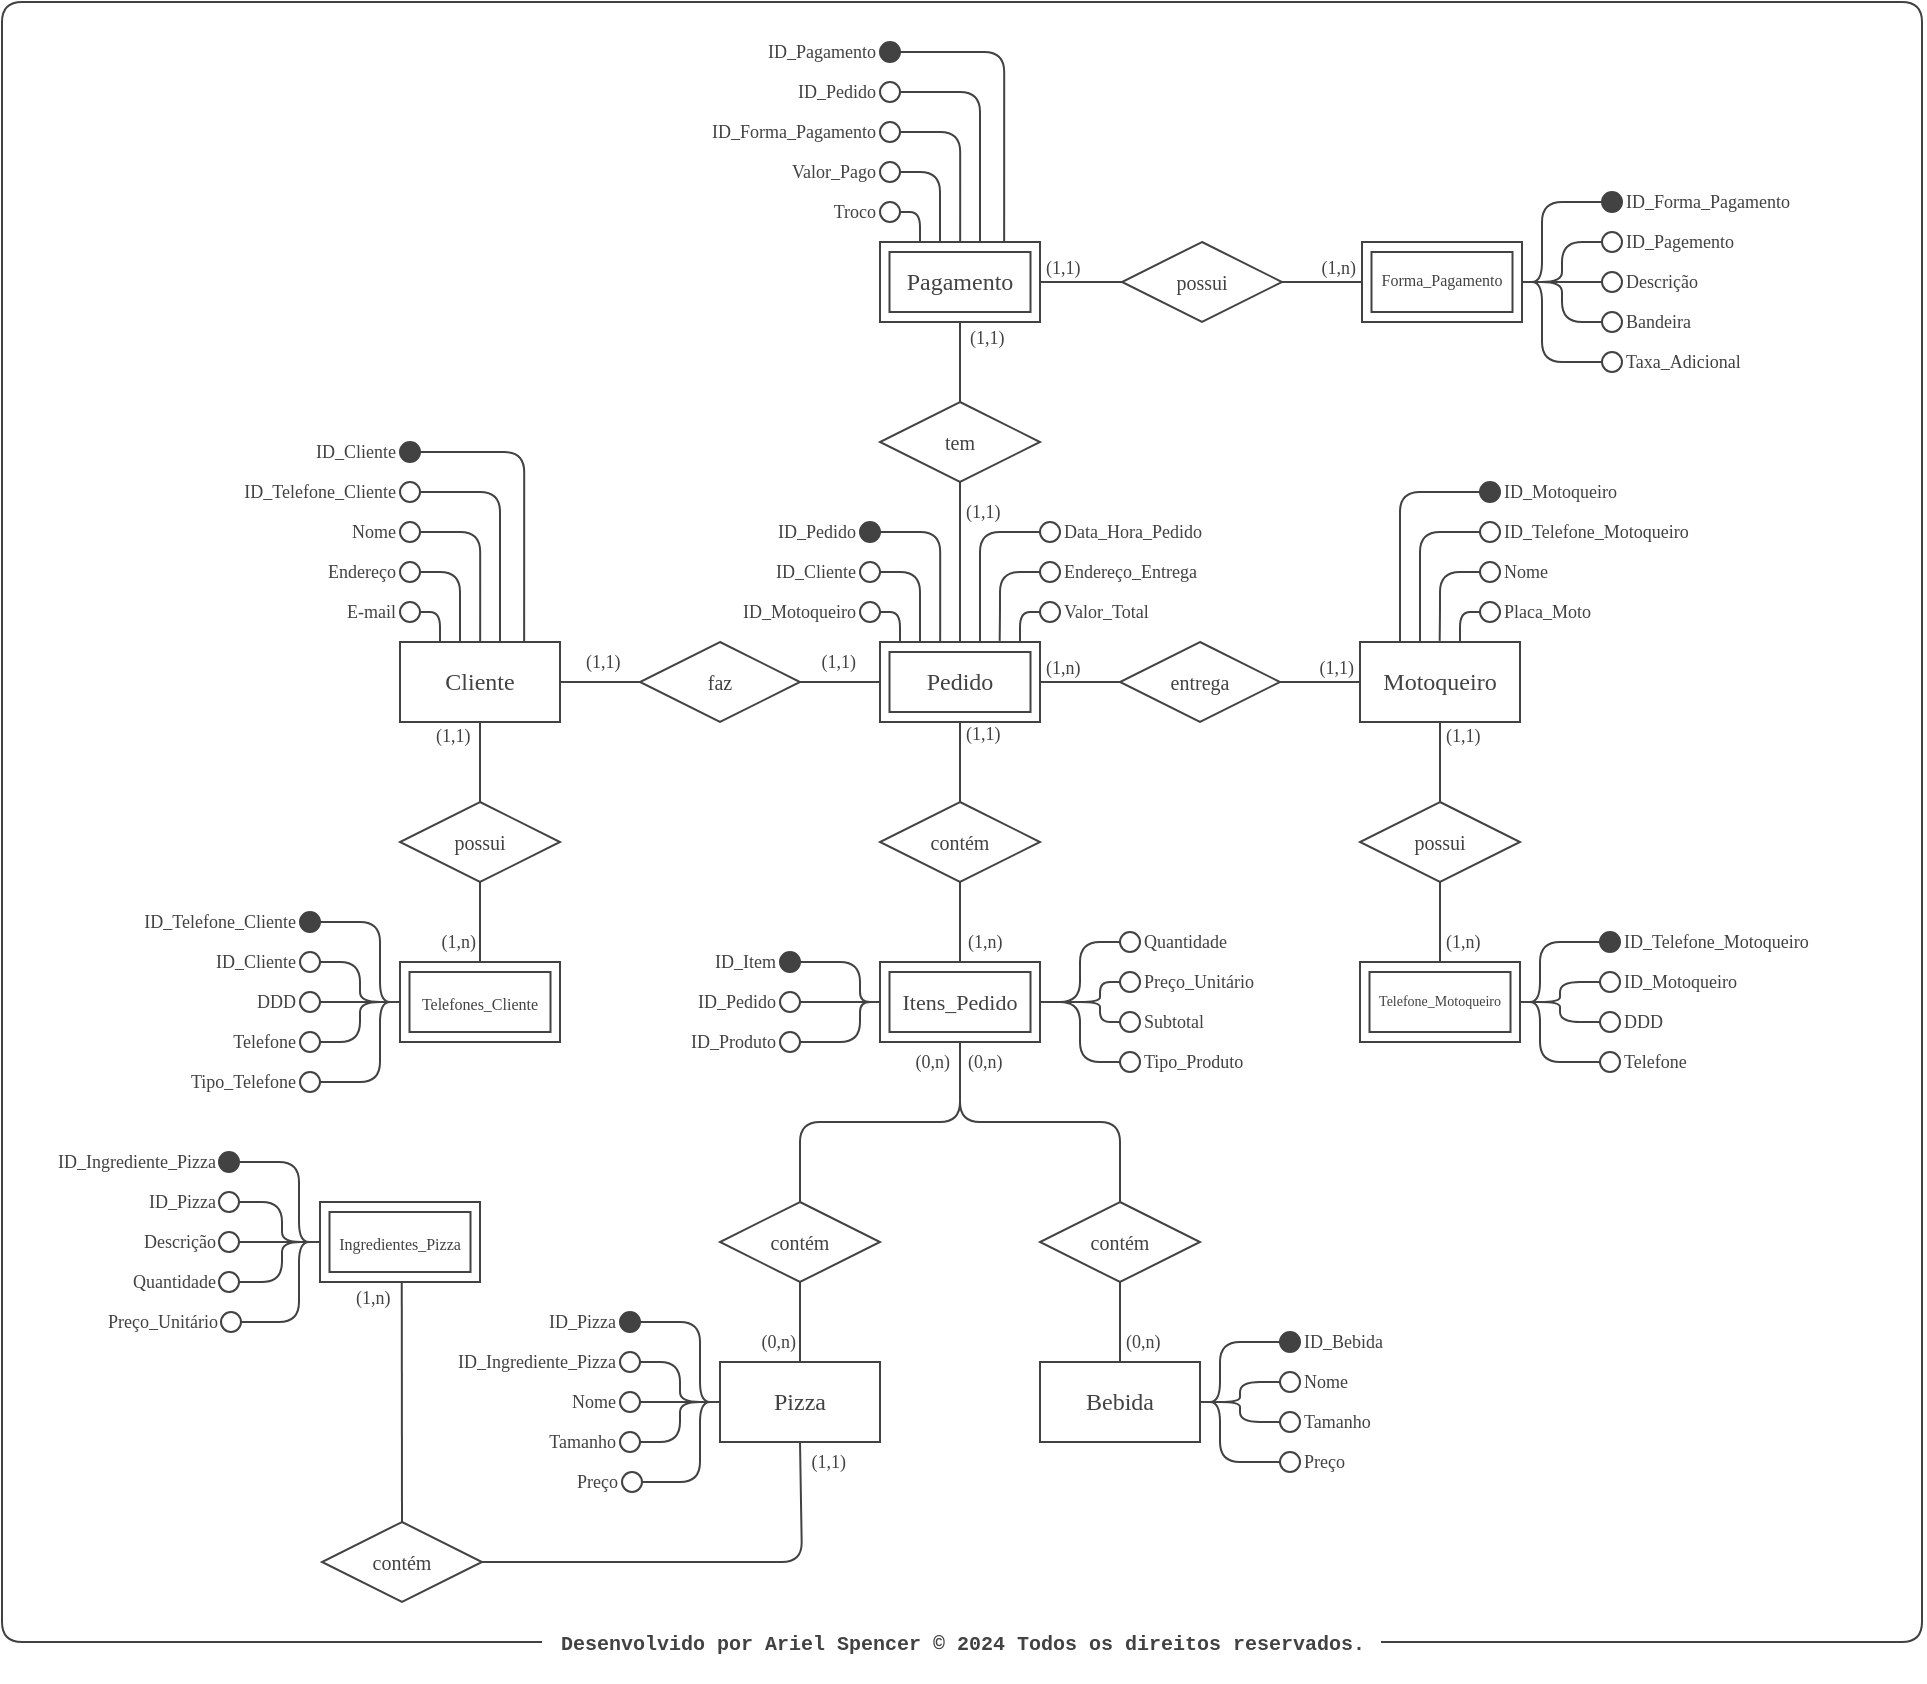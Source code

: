 <mxfile>
    <diagram id="a4bpUrjRzr6ryqSuqPsY" name="Página-1">
        <mxGraphModel dx="437" dy="248" grid="1" gridSize="10" guides="1" tooltips="1" connect="1" arrows="1" fold="1" page="1" pageScale="1" pageWidth="1600" pageHeight="900" background="#ffffff" math="0" shadow="0">
            <root>
                <mxCell id="0"/>
                <mxCell id="1" parent="0"/>
                <mxCell id="296" value="" style="rounded=0;whiteSpace=wrap;html=1;fillColor=#FFFFFF;strokeColor=#424242;" vertex="1" parent="1">
                    <mxGeometry x="999" y="520" width="80" height="40" as="geometry"/>
                </mxCell>
                <mxCell id="408" value="" style="rounded=0;whiteSpace=wrap;html=1;fillColor=#FFFFFF;strokeColor=#424242;" vertex="1" parent="1">
                    <mxGeometry x="1003.75" y="525" width="70.5" height="30" as="geometry"/>
                </mxCell>
                <mxCell id="274" value="" style="rounded=0;whiteSpace=wrap;html=1;fillColor=#FFFFFF;strokeColor=#424242;" vertex="1" parent="1">
                    <mxGeometry x="519" y="520" width="80" height="40" as="geometry"/>
                </mxCell>
                <mxCell id="407" value="" style="rounded=0;whiteSpace=wrap;html=1;fillColor=#FFFFFF;strokeColor=#424242;" vertex="1" parent="1">
                    <mxGeometry x="523.75" y="525" width="70.5" height="30" as="geometry"/>
                </mxCell>
                <mxCell id="379" value="" style="rounded=0;whiteSpace=wrap;html=1;fillColor=#FFFFFF;strokeColor=#424242;" vertex="1" parent="1">
                    <mxGeometry x="1000" y="160" width="80" height="40" as="geometry"/>
                </mxCell>
                <mxCell id="406" value="" style="rounded=0;whiteSpace=wrap;html=1;fillColor=#FFFFFF;strokeColor=#424242;" vertex="1" parent="1">
                    <mxGeometry x="1004.75" y="165" width="70.5" height="30" as="geometry"/>
                </mxCell>
                <mxCell id="30" style="edgeStyle=none;html=1;exitX=1;exitY=0.5;exitDx=0;exitDy=0;entryX=0;entryY=0.5;entryDx=0;entryDy=0;fontFamily=Tahoma;fontSize=10;fontColor=#424242;strokeColor=#424242;endArrow=none;endFill=0;" parent="1" source="2" target="18" edge="1">
                    <mxGeometry relative="1" as="geometry"/>
                </mxCell>
                <mxCell id="2" value="" style="rounded=0;whiteSpace=wrap;html=1;fillColor=#FFFFFF;strokeColor=#424242;" parent="1" vertex="1">
                    <mxGeometry x="519" y="360" width="80" height="40" as="geometry"/>
                </mxCell>
                <mxCell id="3" value="Cliente" style="text;html=1;strokeColor=none;fillColor=none;align=center;verticalAlign=middle;whiteSpace=wrap;rounded=0;fontFamily=Tahoma;fontColor=#424242;" parent="1" vertex="1">
                    <mxGeometry x="529" y="365" width="60" height="30" as="geometry"/>
                </mxCell>
                <mxCell id="4" value="" style="rounded=0;whiteSpace=wrap;html=1;fillColor=#FFFFFF;strokeColor=#424242;" parent="1" vertex="1">
                    <mxGeometry x="679" y="720" width="80" height="40" as="geometry"/>
                </mxCell>
                <mxCell id="5" value="Pizza" style="text;html=1;strokeColor=none;fillColor=none;align=center;verticalAlign=middle;whiteSpace=wrap;rounded=0;fontFamily=Tahoma;fontColor=#424242;" parent="1" vertex="1">
                    <mxGeometry x="689" y="725" width="60" height="30" as="geometry"/>
                </mxCell>
                <mxCell id="32" style="edgeStyle=none;html=1;entryX=0.5;entryY=1;entryDx=0;entryDy=0;strokeColor=#424242;fontFamily=Tahoma;fontSize=10;fontColor=#424242;endArrow=none;endFill=0;" parent="1" source="6" target="28" edge="1">
                    <mxGeometry relative="1" as="geometry"/>
                </mxCell>
                <mxCell id="33" style="edgeStyle=none;html=1;entryX=0;entryY=0.5;entryDx=0;entryDy=0;strokeColor=#424242;fontFamily=Tahoma;fontSize=10;fontColor=#424242;endArrow=none;endFill=0;" parent="1" source="6" target="26" edge="1">
                    <mxGeometry relative="1" as="geometry"/>
                </mxCell>
                <mxCell id="6" value="" style="rounded=0;whiteSpace=wrap;html=1;fillColor=#FFFFFF;strokeColor=#424242;" parent="1" vertex="1">
                    <mxGeometry x="759" y="360" width="80" height="40" as="geometry"/>
                </mxCell>
                <mxCell id="36" style="edgeStyle=none;html=1;entryX=0.5;entryY=0;entryDx=0;entryDy=0;strokeColor=#424242;fontFamily=Tahoma;fontSize=10;fontColor=#424242;endArrow=none;endFill=0;" parent="1" target="20" edge="1">
                    <mxGeometry relative="1" as="geometry">
                        <mxPoint x="799" y="400" as="sourcePoint"/>
                    </mxGeometry>
                </mxCell>
                <mxCell id="40" style="edgeStyle=none;html=1;entryX=0.5;entryY=0;entryDx=0;entryDy=0;strokeColor=#424242;fontFamily=Tahoma;fontSize=10;fontColor=#424242;endArrow=none;endFill=0;" parent="1" source="8" target="22" edge="1">
                    <mxGeometry relative="1" as="geometry">
                        <Array as="points">
                            <mxPoint x="799" y="600"/>
                            <mxPoint x="719" y="600"/>
                        </Array>
                    </mxGeometry>
                </mxCell>
                <mxCell id="8" value="" style="rounded=0;whiteSpace=wrap;html=1;fillColor=#FFFFFF;strokeColor=#424242;" parent="1" vertex="1">
                    <mxGeometry x="759" y="520" width="80" height="40" as="geometry"/>
                </mxCell>
                <mxCell id="10" value="" style="rounded=0;whiteSpace=wrap;html=1;fillColor=#FFFFFF;strokeColor=#424242;" parent="1" vertex="1">
                    <mxGeometry x="839" y="720" width="80" height="40" as="geometry"/>
                </mxCell>
                <mxCell id="11" value="Bebida" style="text;html=1;strokeColor=none;fillColor=none;align=center;verticalAlign=middle;whiteSpace=wrap;rounded=0;fontFamily=Tahoma;fontColor=#424242;" parent="1" vertex="1">
                    <mxGeometry x="849" y="725" width="60" height="30" as="geometry"/>
                </mxCell>
                <mxCell id="12" value="" style="rounded=0;whiteSpace=wrap;html=1;fillColor=#FFFFFF;strokeColor=#424242;" parent="1" vertex="1">
                    <mxGeometry x="999" y="360" width="80" height="40" as="geometry"/>
                </mxCell>
                <mxCell id="13" value="Motoqueiro" style="text;html=1;strokeColor=none;fillColor=none;align=center;verticalAlign=middle;whiteSpace=wrap;rounded=0;fontFamily=Tahoma;fontColor=#424242;" parent="1" vertex="1">
                    <mxGeometry x="1009" y="365" width="60" height="30" as="geometry"/>
                </mxCell>
                <mxCell id="404" style="edgeStyle=none;html=1;exitX=1;exitY=0.5;exitDx=0;exitDy=0;entryX=0;entryY=0.5;entryDx=0;entryDy=0;strokeColor=#424242;fontSize=8;endArrow=none;endFill=0;" edge="1" parent="1" source="14" target="382">
                    <mxGeometry relative="1" as="geometry"/>
                </mxCell>
                <mxCell id="14" value="" style="rounded=0;whiteSpace=wrap;html=1;fillColor=#FFFFFF;strokeColor=#424242;" parent="1" vertex="1">
                    <mxGeometry x="759" y="160" width="80" height="40" as="geometry"/>
                </mxCell>
                <mxCell id="31" style="edgeStyle=none;html=1;exitX=1;exitY=0.5;exitDx=0;exitDy=0;entryX=0;entryY=0.5;entryDx=0;entryDy=0;strokeColor=#424242;fontFamily=Tahoma;fontSize=10;fontColor=#424242;endArrow=none;endFill=0;" parent="1" source="18" target="6" edge="1">
                    <mxGeometry relative="1" as="geometry"/>
                </mxCell>
                <mxCell id="18" value="" style="rhombus;whiteSpace=wrap;html=1;strokeColor=#424242;fontFamily=Tahoma;fontColor=#424242;fillColor=#FFFFFF;" parent="1" vertex="1">
                    <mxGeometry x="639" y="360" width="80" height="40" as="geometry"/>
                </mxCell>
                <mxCell id="19" value="faz" style="text;html=1;strokeColor=none;fillColor=none;align=center;verticalAlign=middle;whiteSpace=wrap;rounded=0;fontFamily=Tahoma;fontColor=#424242;fontSize=10;" parent="1" vertex="1">
                    <mxGeometry x="649" y="365" width="60" height="30" as="geometry"/>
                </mxCell>
                <mxCell id="39" style="edgeStyle=none;html=1;entryX=0.5;entryY=0;entryDx=0;entryDy=0;strokeColor=#424242;fontFamily=Tahoma;fontSize=10;fontColor=#424242;endArrow=none;endFill=0;" parent="1" source="20" target="8" edge="1">
                    <mxGeometry relative="1" as="geometry"/>
                </mxCell>
                <mxCell id="20" value="" style="rhombus;whiteSpace=wrap;html=1;strokeColor=#424242;fontFamily=Tahoma;fontColor=#424242;fillColor=#FFFFFF;" parent="1" vertex="1">
                    <mxGeometry x="759" y="440" width="80" height="40" as="geometry"/>
                </mxCell>
                <mxCell id="21" value="contém" style="text;html=1;strokeColor=none;fillColor=none;align=center;verticalAlign=middle;whiteSpace=wrap;rounded=0;fontFamily=Tahoma;fontColor=#424242;fontSize=10;" parent="1" vertex="1">
                    <mxGeometry x="769" y="445" width="60" height="30" as="geometry"/>
                </mxCell>
                <mxCell id="43" style="edgeStyle=none;html=1;entryX=0.5;entryY=0;entryDx=0;entryDy=0;strokeColor=#424242;fontFamily=Tahoma;fontSize=10;fontColor=#424242;endArrow=none;endFill=0;" parent="1" source="22" target="4" edge="1">
                    <mxGeometry relative="1" as="geometry"/>
                </mxCell>
                <mxCell id="22" value="" style="rhombus;whiteSpace=wrap;html=1;strokeColor=#424242;fontFamily=Tahoma;fontColor=#424242;fillColor=#FFFFFF;" parent="1" vertex="1">
                    <mxGeometry x="679" y="640" width="80" height="40" as="geometry"/>
                </mxCell>
                <mxCell id="23" value="contém" style="text;html=1;strokeColor=none;fillColor=none;align=center;verticalAlign=middle;whiteSpace=wrap;rounded=0;fontFamily=Tahoma;fontColor=#424242;fontSize=10;" parent="1" vertex="1">
                    <mxGeometry x="689" y="645" width="60" height="30" as="geometry"/>
                </mxCell>
                <mxCell id="41" style="edgeStyle=none;html=1;entryX=0.5;entryY=1;entryDx=0;entryDy=0;strokeColor=#424242;fontFamily=Tahoma;fontSize=10;fontColor=#424242;endArrow=none;endFill=0;" parent="1" source="24" target="8" edge="1">
                    <mxGeometry relative="1" as="geometry">
                        <Array as="points">
                            <mxPoint x="879" y="600"/>
                            <mxPoint x="799" y="600"/>
                        </Array>
                    </mxGeometry>
                </mxCell>
                <mxCell id="47" style="edgeStyle=none;html=1;exitX=0.5;exitY=1;exitDx=0;exitDy=0;entryX=0.5;entryY=0;entryDx=0;entryDy=0;strokeColor=#424242;fontFamily=Tahoma;fontSize=10;fontColor=#424242;endArrow=none;endFill=0;" parent="1" source="24" target="10" edge="1">
                    <mxGeometry relative="1" as="geometry"/>
                </mxCell>
                <mxCell id="24" value="" style="rhombus;whiteSpace=wrap;html=1;strokeColor=#424242;fontFamily=Tahoma;fontColor=#424242;fillColor=#FFFFFF;" parent="1" vertex="1">
                    <mxGeometry x="839" y="640" width="80" height="40" as="geometry"/>
                </mxCell>
                <mxCell id="25" value="contém" style="text;html=1;strokeColor=none;fillColor=none;align=center;verticalAlign=middle;whiteSpace=wrap;rounded=0;fontFamily=Tahoma;fontColor=#424242;fontSize=10;" parent="1" vertex="1">
                    <mxGeometry x="849" y="645" width="60" height="30" as="geometry"/>
                </mxCell>
                <mxCell id="35" style="edgeStyle=none;html=1;entryX=0;entryY=0.5;entryDx=0;entryDy=0;strokeColor=#424242;fontFamily=Tahoma;fontSize=10;fontColor=#424242;endArrow=none;endFill=0;" parent="1" source="26" target="12" edge="1">
                    <mxGeometry relative="1" as="geometry"/>
                </mxCell>
                <mxCell id="26" value="" style="rhombus;whiteSpace=wrap;html=1;strokeColor=#424242;fontFamily=Tahoma;fontColor=#424242;fillColor=#FFFFFF;" parent="1" vertex="1">
                    <mxGeometry x="879" y="360" width="80" height="40" as="geometry"/>
                </mxCell>
                <mxCell id="27" value="entrega" style="text;html=1;strokeColor=none;fillColor=none;align=center;verticalAlign=middle;whiteSpace=wrap;rounded=0;fontFamily=Tahoma;fontColor=#424242;fontSize=10;" parent="1" vertex="1">
                    <mxGeometry x="889" y="365" width="60" height="30" as="geometry"/>
                </mxCell>
                <mxCell id="50" style="edgeStyle=none;html=1;entryX=0.5;entryY=1;entryDx=0;entryDy=0;strokeColor=#424242;fontFamily=Tahoma;fontSize=10;fontColor=#424242;endArrow=none;endFill=0;" parent="1" source="28" target="14" edge="1">
                    <mxGeometry relative="1" as="geometry"/>
                </mxCell>
                <mxCell id="28" value="" style="rhombus;whiteSpace=wrap;html=1;strokeColor=#424242;fontFamily=Tahoma;fontColor=#424242;fillColor=#FFFFFF;" parent="1" vertex="1">
                    <mxGeometry x="759" y="240" width="80" height="40" as="geometry"/>
                </mxCell>
                <mxCell id="29" value="tem" style="text;html=1;strokeColor=none;fillColor=none;align=center;verticalAlign=middle;whiteSpace=wrap;rounded=0;fontFamily=Tahoma;fontColor=#424242;fontSize=10;" parent="1" vertex="1">
                    <mxGeometry x="769" y="245" width="60" height="30" as="geometry"/>
                </mxCell>
                <mxCell id="51" value="ID_Cliente" style="text;html=1;strokeColor=none;fillColor=none;align=right;verticalAlign=middle;whiteSpace=wrap;rounded=0;fontFamily=Tahoma;fontColor=#424242;fontSize=9;" parent="1" vertex="1">
                    <mxGeometry x="459" y="260" width="60" height="10" as="geometry"/>
                </mxCell>
                <mxCell id="69" style="edgeStyle=orthogonalEdgeStyle;html=1;entryX=0.901;entryY=0;entryDx=0;entryDy=0;entryPerimeter=0;strokeColor=#424242;fontFamily=Tahoma;fontSize=9;fontColor=#424242;endArrow=none;endFill=0;" parent="1" source="53" edge="1">
                    <mxGeometry relative="1" as="geometry">
                        <mxPoint x="581.08" y="360" as="targetPoint"/>
                        <Array as="points">
                            <mxPoint x="581" y="265"/>
                        </Array>
                    </mxGeometry>
                </mxCell>
                <mxCell id="53" value="" style="ellipse;whiteSpace=wrap;html=1;aspect=fixed;strokeColor=#424242;fontFamily=Tahoma;fontSize=8;fontColor=#424242;fillColor=#424242;spacing=2;fillStyle=auto;" parent="1" vertex="1">
                    <mxGeometry x="519" y="260" width="10" height="10" as="geometry"/>
                </mxCell>
                <mxCell id="70" style="edgeStyle=orthogonalEdgeStyle;html=1;entryX=0.75;entryY=0;entryDx=0;entryDy=0;strokeColor=#424242;fontFamily=Tahoma;fontSize=9;fontColor=#424242;endArrow=none;endFill=0;" parent="1" source="55" edge="1">
                    <mxGeometry relative="1" as="geometry">
                        <mxPoint x="569" y="360" as="targetPoint"/>
                        <Array as="points">
                            <mxPoint x="569" y="285"/>
                        </Array>
                    </mxGeometry>
                </mxCell>
                <mxCell id="55" value="" style="ellipse;whiteSpace=wrap;html=1;aspect=fixed;strokeColor=#424242;fontFamily=Tahoma;fontSize=8;fontColor=#424242;fillColor=#FFFFFF;spacing=2;fillStyle=auto;" parent="1" vertex="1">
                    <mxGeometry x="519" y="280" width="10" height="10" as="geometry"/>
                </mxCell>
                <mxCell id="57" value="ID_Telefone_Cliente" style="text;html=1;strokeColor=none;fillColor=none;align=right;verticalAlign=middle;whiteSpace=wrap;rounded=0;fontFamily=Tahoma;fontColor=#424242;fontSize=9;" parent="1" vertex="1">
                    <mxGeometry x="459" y="280" width="60" height="10" as="geometry"/>
                </mxCell>
                <mxCell id="71" style="edgeStyle=orthogonalEdgeStyle;html=1;entryX=0.626;entryY=-0.001;entryDx=0;entryDy=0;entryPerimeter=0;strokeColor=#424242;fontFamily=Tahoma;fontSize=9;fontColor=#424242;endArrow=none;endFill=0;" parent="1" source="58" edge="1">
                    <mxGeometry relative="1" as="geometry">
                        <mxPoint x="559.08" y="359.96" as="targetPoint"/>
                        <Array as="points">
                            <mxPoint x="559" y="305"/>
                        </Array>
                    </mxGeometry>
                </mxCell>
                <mxCell id="58" value="" style="ellipse;whiteSpace=wrap;html=1;aspect=fixed;strokeColor=#424242;fontFamily=Tahoma;fontSize=8;fontColor=#424242;fillColor=#FFFFFF;spacing=2;fillStyle=auto;" parent="1" vertex="1">
                    <mxGeometry x="519" y="300" width="10" height="10" as="geometry"/>
                </mxCell>
                <mxCell id="60" value="Nome" style="text;html=1;strokeColor=none;fillColor=none;align=right;verticalAlign=middle;whiteSpace=wrap;rounded=0;fontFamily=Tahoma;fontColor=#424242;fontSize=9;" parent="1" vertex="1">
                    <mxGeometry x="459" y="300" width="60" height="10" as="geometry"/>
                </mxCell>
                <mxCell id="72" style="edgeStyle=orthogonalEdgeStyle;html=1;entryX=0.5;entryY=0;entryDx=0;entryDy=0;strokeColor=#424242;fontFamily=Tahoma;fontSize=9;fontColor=#424242;endArrow=none;endFill=0;" parent="1" source="61" edge="1">
                    <mxGeometry relative="1" as="geometry">
                        <mxPoint x="549" y="360" as="targetPoint"/>
                        <Array as="points">
                            <mxPoint x="549" y="325"/>
                        </Array>
                    </mxGeometry>
                </mxCell>
                <mxCell id="61" value="" style="ellipse;whiteSpace=wrap;html=1;aspect=fixed;strokeColor=#424242;fontFamily=Tahoma;fontSize=8;fontColor=#424242;fillColor=#FFFFFF;spacing=2;fillStyle=auto;" parent="1" vertex="1">
                    <mxGeometry x="519" y="320" width="10" height="10" as="geometry"/>
                </mxCell>
                <mxCell id="74" style="edgeStyle=orthogonalEdgeStyle;html=1;strokeColor=#424242;fontFamily=Tahoma;fontSize=9;fontColor=#424242;endArrow=none;endFill=0;exitX=1;exitY=0.5;exitDx=0;exitDy=0;" parent="1" source="62" edge="1">
                    <mxGeometry relative="1" as="geometry">
                        <mxPoint x="539" y="360" as="targetPoint"/>
                        <Array as="points">
                            <mxPoint x="539" y="345"/>
                        </Array>
                    </mxGeometry>
                </mxCell>
                <mxCell id="62" value="" style="ellipse;whiteSpace=wrap;html=1;aspect=fixed;strokeColor=#424242;fontFamily=Tahoma;fontSize=8;fontColor=#424242;fillColor=#FFFFFF;spacing=2;fillStyle=auto;" parent="1" vertex="1">
                    <mxGeometry x="519" y="340" width="10" height="10" as="geometry"/>
                </mxCell>
                <mxCell id="64" value="Endereço" style="text;html=1;strokeColor=none;fillColor=none;align=right;verticalAlign=middle;whiteSpace=wrap;rounded=0;fontFamily=Tahoma;fontColor=#424242;fontSize=9;" parent="1" vertex="1">
                    <mxGeometry x="459" y="320" width="60" height="10" as="geometry"/>
                </mxCell>
                <mxCell id="65" value="E-mail" style="text;html=1;strokeColor=none;fillColor=none;align=right;verticalAlign=middle;whiteSpace=wrap;rounded=0;fontFamily=Tahoma;fontColor=#424242;fontSize=9;" parent="1" vertex="1">
                    <mxGeometry x="459" y="340" width="60" height="10" as="geometry"/>
                </mxCell>
                <mxCell id="76" value="ID_Pagamento" style="text;html=1;strokeColor=none;fillColor=none;align=right;verticalAlign=middle;whiteSpace=wrap;rounded=0;fontFamily=Tahoma;fontColor=#424242;fontSize=9;" parent="1" vertex="1">
                    <mxGeometry x="699" y="60" width="60" height="10" as="geometry"/>
                </mxCell>
                <mxCell id="77" value="" style="ellipse;whiteSpace=wrap;html=1;aspect=fixed;strokeColor=#424242;fontFamily=Tahoma;fontSize=8;fontColor=#424242;fillColor=#424242;spacing=2;fillStyle=auto;" parent="1" vertex="1">
                    <mxGeometry x="759" y="60" width="10" height="10" as="geometry"/>
                </mxCell>
                <mxCell id="78" value="" style="ellipse;whiteSpace=wrap;html=1;aspect=fixed;strokeColor=#424242;fontFamily=Tahoma;fontSize=8;fontColor=#424242;fillColor=#FFFFFF;spacing=2;fillStyle=auto;" parent="1" vertex="1">
                    <mxGeometry x="759" y="80" width="10" height="10" as="geometry"/>
                </mxCell>
                <mxCell id="79" value="ID_Pedido" style="text;html=1;strokeColor=none;fillColor=none;align=right;verticalAlign=middle;whiteSpace=wrap;rounded=0;fontFamily=Tahoma;fontColor=#424242;fontSize=9;" parent="1" vertex="1">
                    <mxGeometry x="699" y="80" width="60" height="10" as="geometry"/>
                </mxCell>
                <mxCell id="80" value="" style="ellipse;whiteSpace=wrap;html=1;aspect=fixed;strokeColor=#424242;fontFamily=Tahoma;fontSize=8;fontColor=#424242;fillColor=#FFFFFF;spacing=2;fillStyle=auto;" parent="1" vertex="1">
                    <mxGeometry x="759" y="100" width="10" height="10" as="geometry"/>
                </mxCell>
                <mxCell id="81" value="ID_Forma_Pagamento" style="text;html=1;strokeColor=none;fillColor=none;align=right;verticalAlign=middle;whiteSpace=wrap;rounded=0;fontFamily=Tahoma;fontColor=#424242;fontSize=9;" parent="1" vertex="1">
                    <mxGeometry x="699" y="100" width="60" height="10" as="geometry"/>
                </mxCell>
                <mxCell id="82" value="" style="ellipse;whiteSpace=wrap;html=1;aspect=fixed;strokeColor=#424242;fontFamily=Tahoma;fontSize=8;fontColor=#424242;fillColor=#FFFFFF;spacing=2;fillStyle=auto;" parent="1" vertex="1">
                    <mxGeometry x="759" y="120" width="10" height="10" as="geometry"/>
                </mxCell>
                <mxCell id="83" value="" style="ellipse;whiteSpace=wrap;html=1;aspect=fixed;strokeColor=#424242;fontFamily=Tahoma;fontSize=8;fontColor=#424242;fillColor=#FFFFFF;spacing=2;fillStyle=auto;" parent="1" vertex="1">
                    <mxGeometry x="759" y="140" width="10" height="10" as="geometry"/>
                </mxCell>
                <mxCell id="85" value="Valor_Pago" style="text;html=1;strokeColor=none;fillColor=none;align=right;verticalAlign=middle;whiteSpace=wrap;rounded=0;fontFamily=Tahoma;fontColor=#424242;fontSize=9;" parent="1" vertex="1">
                    <mxGeometry x="699" y="120" width="60" height="10" as="geometry"/>
                </mxCell>
                <mxCell id="86" value="Troco" style="text;html=1;strokeColor=none;fillColor=none;align=right;verticalAlign=middle;whiteSpace=wrap;rounded=0;fontFamily=Tahoma;fontColor=#424242;fontSize=9;" parent="1" vertex="1">
                    <mxGeometry x="699" y="140" width="60" height="10" as="geometry"/>
                </mxCell>
                <mxCell id="87" style="edgeStyle=orthogonalEdgeStyle;html=1;entryX=0.901;entryY=0;entryDx=0;entryDy=0;entryPerimeter=0;strokeColor=#424242;fontFamily=Tahoma;fontSize=9;fontColor=#424242;endArrow=none;endFill=0;" parent="1" source="77" edge="1">
                    <mxGeometry relative="1" as="geometry">
                        <mxPoint x="821.08" y="160" as="targetPoint"/>
                        <Array as="points">
                            <mxPoint x="821" y="65"/>
                        </Array>
                    </mxGeometry>
                </mxCell>
                <mxCell id="88" style="edgeStyle=orthogonalEdgeStyle;html=1;entryX=0.75;entryY=0;entryDx=0;entryDy=0;strokeColor=#424242;fontFamily=Tahoma;fontSize=9;fontColor=#424242;endArrow=none;endFill=0;" parent="1" source="78" edge="1">
                    <mxGeometry relative="1" as="geometry">
                        <mxPoint x="809" y="160" as="targetPoint"/>
                        <Array as="points">
                            <mxPoint x="809" y="85"/>
                        </Array>
                    </mxGeometry>
                </mxCell>
                <mxCell id="89" style="edgeStyle=orthogonalEdgeStyle;html=1;entryX=0.626;entryY=-0.001;entryDx=0;entryDy=0;entryPerimeter=0;strokeColor=#424242;fontFamily=Tahoma;fontSize=9;fontColor=#424242;endArrow=none;endFill=0;" parent="1" source="80" edge="1">
                    <mxGeometry relative="1" as="geometry">
                        <mxPoint x="799.08" y="159.96" as="targetPoint"/>
                        <Array as="points">
                            <mxPoint x="799" y="105"/>
                        </Array>
                    </mxGeometry>
                </mxCell>
                <mxCell id="90" style="edgeStyle=orthogonalEdgeStyle;html=1;entryX=0.5;entryY=0;entryDx=0;entryDy=0;strokeColor=#424242;fontFamily=Tahoma;fontSize=9;fontColor=#424242;endArrow=none;endFill=0;" parent="1" source="82" edge="1">
                    <mxGeometry relative="1" as="geometry">
                        <mxPoint x="789" y="160" as="targetPoint"/>
                        <Array as="points">
                            <mxPoint x="789" y="125"/>
                        </Array>
                    </mxGeometry>
                </mxCell>
                <mxCell id="91" style="edgeStyle=orthogonalEdgeStyle;html=1;strokeColor=#424242;fontFamily=Tahoma;fontSize=9;fontColor=#424242;endArrow=none;endFill=0;exitX=1;exitY=0.5;exitDx=0;exitDy=0;" parent="1" source="83" edge="1">
                    <mxGeometry relative="1" as="geometry">
                        <mxPoint x="779" y="160" as="targetPoint"/>
                        <Array as="points">
                            <mxPoint x="779" y="145"/>
                        </Array>
                    </mxGeometry>
                </mxCell>
                <mxCell id="136" style="edgeStyle=orthogonalEdgeStyle;html=1;strokeColor=#424242;fontFamily=Tahoma;fontSize=9;fontColor=#424242;endArrow=none;endFill=0;" parent="1" source="123" edge="1">
                    <mxGeometry relative="1" as="geometry">
                        <mxPoint x="1019" y="360" as="targetPoint"/>
                        <Array as="points">
                            <mxPoint x="1019" y="285"/>
                        </Array>
                    </mxGeometry>
                </mxCell>
                <mxCell id="123" value="" style="ellipse;whiteSpace=wrap;html=1;aspect=fixed;strokeColor=#424242;fontFamily=Tahoma;fontSize=8;fontColor=#424242;fillColor=#424242;spacing=2;fillStyle=auto;" parent="1" vertex="1">
                    <mxGeometry x="1059" y="280" width="10" height="10" as="geometry"/>
                </mxCell>
                <mxCell id="124" value="ID_Motoqueiro" style="text;html=1;strokeColor=none;fillColor=none;align=left;verticalAlign=middle;whiteSpace=wrap;rounded=0;fontFamily=Tahoma;fontColor=#424242;fontSize=9;" parent="1" vertex="1">
                    <mxGeometry x="1069" y="280" width="60" height="10" as="geometry"/>
                </mxCell>
                <mxCell id="137" style="edgeStyle=orthogonalEdgeStyle;html=1;entryX=0.5;entryY=0;entryDx=0;entryDy=0;strokeColor=#424242;fontFamily=Tahoma;fontSize=9;fontColor=#424242;endArrow=none;endFill=0;" parent="1" source="126" edge="1">
                    <mxGeometry relative="1" as="geometry">
                        <mxPoint x="1029" y="360" as="targetPoint"/>
                        <Array as="points">
                            <mxPoint x="1029" y="305"/>
                        </Array>
                    </mxGeometry>
                </mxCell>
                <mxCell id="126" value="" style="ellipse;whiteSpace=wrap;html=1;aspect=fixed;strokeColor=#424242;fontFamily=Tahoma;fontSize=8;fontColor=#424242;fillColor=#FFFFFF;spacing=2;fillStyle=auto;" parent="1" vertex="1">
                    <mxGeometry x="1059" y="300" width="10" height="10" as="geometry"/>
                </mxCell>
                <mxCell id="127" value="&lt;span style=&quot;text-align: right;&quot;&gt;ID_Telefone_Motoqueiro&lt;/span&gt;" style="text;html=1;strokeColor=none;fillColor=none;align=left;verticalAlign=middle;whiteSpace=wrap;rounded=0;fontFamily=Tahoma;fontColor=#424242;fontSize=9;" parent="1" vertex="1">
                    <mxGeometry x="1069" y="300" width="60" height="10" as="geometry"/>
                </mxCell>
                <mxCell id="138" style="edgeStyle=orthogonalEdgeStyle;html=1;entryX=0.623;entryY=-0.014;entryDx=0;entryDy=0;entryPerimeter=0;strokeColor=#424242;fontFamily=Tahoma;fontSize=9;fontColor=#424242;endArrow=none;endFill=0;" parent="1" source="129" edge="1">
                    <mxGeometry relative="1" as="geometry">
                        <mxPoint x="1038.84" y="359.44" as="targetPoint"/>
                        <Array as="points">
                            <mxPoint x="1039" y="325"/>
                            <mxPoint x="1039" y="345"/>
                        </Array>
                    </mxGeometry>
                </mxCell>
                <mxCell id="129" value="" style="ellipse;whiteSpace=wrap;html=1;aspect=fixed;strokeColor=#424242;fontFamily=Tahoma;fontSize=8;fontColor=#424242;fillColor=#FFFFFF;spacing=2;fillStyle=auto;" parent="1" vertex="1">
                    <mxGeometry x="1059" y="320" width="10" height="10" as="geometry"/>
                </mxCell>
                <mxCell id="140" style="edgeStyle=orthogonalEdgeStyle;html=1;entryX=0.75;entryY=0;entryDx=0;entryDy=0;strokeColor=#424242;fontFamily=Tahoma;fontSize=9;fontColor=#424242;endArrow=none;endFill=0;exitX=0;exitY=0.5;exitDx=0;exitDy=0;" parent="1" source="131" edge="1">
                    <mxGeometry relative="1" as="geometry">
                        <mxPoint x="1049" y="360" as="targetPoint"/>
                    </mxGeometry>
                </mxCell>
                <mxCell id="131" value="" style="ellipse;whiteSpace=wrap;html=1;aspect=fixed;strokeColor=#424242;fontFamily=Tahoma;fontSize=8;fontColor=#424242;fillColor=#FFFFFF;spacing=2;fillStyle=auto;" parent="1" vertex="1">
                    <mxGeometry x="1059" y="340" width="10" height="10" as="geometry"/>
                </mxCell>
                <mxCell id="133" value="Nome" style="text;html=1;strokeColor=none;fillColor=none;align=left;verticalAlign=middle;whiteSpace=wrap;rounded=0;fontFamily=Tahoma;fontColor=#424242;fontSize=9;" parent="1" vertex="1">
                    <mxGeometry x="1069" y="320" width="60" height="10" as="geometry"/>
                </mxCell>
                <mxCell id="134" value="Placa_Moto" style="text;html=1;strokeColor=none;fillColor=none;align=left;verticalAlign=middle;whiteSpace=wrap;rounded=0;fontFamily=Tahoma;fontColor=#424242;fontSize=9;" parent="1" vertex="1">
                    <mxGeometry x="1069" y="340" width="60" height="10" as="geometry"/>
                </mxCell>
                <mxCell id="159" style="edgeStyle=orthogonalEdgeStyle;html=1;entryX=0.5;entryY=0;entryDx=0;entryDy=0;strokeColor=#424242;fontFamily=Tahoma;fontSize=9;fontColor=#424242;endArrow=none;endFill=0;" parent="1" source="160" edge="1">
                    <mxGeometry relative="1" as="geometry">
                        <mxPoint x="809" y="360" as="targetPoint"/>
                        <Array as="points">
                            <mxPoint x="809" y="305"/>
                        </Array>
                    </mxGeometry>
                </mxCell>
                <mxCell id="160" value="" style="ellipse;whiteSpace=wrap;html=1;aspect=fixed;strokeColor=#424242;fontFamily=Tahoma;fontSize=8;fontColor=#424242;fillColor=#FFFFFF;spacing=2;fillStyle=auto;" parent="1" vertex="1">
                    <mxGeometry x="839" y="300" width="10" height="10" as="geometry"/>
                </mxCell>
                <mxCell id="161" value="Data_Hora_Pedido" style="text;html=1;strokeColor=none;fillColor=none;align=left;verticalAlign=middle;whiteSpace=wrap;rounded=0;fontFamily=Tahoma;fontColor=#424242;fontSize=9;" parent="1" vertex="1">
                    <mxGeometry x="849" y="300" width="80" height="10" as="geometry"/>
                </mxCell>
                <mxCell id="162" style="edgeStyle=orthogonalEdgeStyle;html=1;entryX=0.623;entryY=-0.014;entryDx=0;entryDy=0;entryPerimeter=0;strokeColor=#424242;fontFamily=Tahoma;fontSize=9;fontColor=#424242;endArrow=none;endFill=0;" parent="1" source="163" edge="1">
                    <mxGeometry relative="1" as="geometry">
                        <mxPoint x="818.84" y="359.44" as="targetPoint"/>
                        <Array as="points">
                            <mxPoint x="819" y="325"/>
                            <mxPoint x="819" y="345"/>
                        </Array>
                    </mxGeometry>
                </mxCell>
                <mxCell id="163" value="" style="ellipse;whiteSpace=wrap;html=1;aspect=fixed;strokeColor=#424242;fontFamily=Tahoma;fontSize=8;fontColor=#424242;fillColor=#FFFFFF;spacing=2;fillStyle=auto;" parent="1" vertex="1">
                    <mxGeometry x="839" y="320" width="10" height="10" as="geometry"/>
                </mxCell>
                <mxCell id="164" style="edgeStyle=orthogonalEdgeStyle;html=1;entryX=0.75;entryY=0;entryDx=0;entryDy=0;strokeColor=#424242;fontFamily=Tahoma;fontSize=9;fontColor=#424242;endArrow=none;endFill=0;exitX=0;exitY=0.5;exitDx=0;exitDy=0;" parent="1" source="165" edge="1">
                    <mxGeometry relative="1" as="geometry">
                        <mxPoint x="829" y="360" as="targetPoint"/>
                    </mxGeometry>
                </mxCell>
                <mxCell id="165" value="" style="ellipse;whiteSpace=wrap;html=1;aspect=fixed;strokeColor=#424242;fontFamily=Tahoma;fontSize=8;fontColor=#424242;fillColor=#FFFFFF;spacing=2;fillStyle=auto;" parent="1" vertex="1">
                    <mxGeometry x="839" y="340" width="10" height="10" as="geometry"/>
                </mxCell>
                <mxCell id="167" value="Endereço_Entrega" style="text;html=1;strokeColor=none;fillColor=none;align=left;verticalAlign=middle;whiteSpace=wrap;rounded=0;fontFamily=Tahoma;fontColor=#424242;fontSize=9;" parent="1" vertex="1">
                    <mxGeometry x="849" y="320" width="80" height="10" as="geometry"/>
                </mxCell>
                <mxCell id="168" value="Valor_Total" style="text;html=1;strokeColor=none;fillColor=none;align=left;verticalAlign=middle;whiteSpace=wrap;rounded=0;fontFamily=Tahoma;fontColor=#424242;fontSize=9;" parent="1" vertex="1">
                    <mxGeometry x="849" y="340" width="80" height="10" as="geometry"/>
                </mxCell>
                <mxCell id="169" style="edgeStyle=orthogonalEdgeStyle;html=1;entryX=0.626;entryY=-0.001;entryDx=0;entryDy=0;entryPerimeter=0;strokeColor=#424242;fontFamily=Tahoma;fontSize=9;fontColor=#424242;endArrow=none;endFill=0;" parent="1" source="170" edge="1">
                    <mxGeometry relative="1" as="geometry">
                        <mxPoint x="789.08" y="359.96" as="targetPoint"/>
                        <Array as="points">
                            <mxPoint x="789" y="305"/>
                        </Array>
                    </mxGeometry>
                </mxCell>
                <mxCell id="170" value="" style="ellipse;whiteSpace=wrap;html=1;aspect=fixed;strokeColor=#424242;fontFamily=Tahoma;fontSize=8;fontColor=#424242;fillColor=#424242;spacing=2;fillStyle=auto;" parent="1" vertex="1">
                    <mxGeometry x="749" y="300" width="10" height="10" as="geometry"/>
                </mxCell>
                <mxCell id="171" value="ID_Pedido" style="text;html=1;strokeColor=none;fillColor=none;align=right;verticalAlign=middle;whiteSpace=wrap;rounded=0;fontFamily=Tahoma;fontColor=#424242;fontSize=9;" parent="1" vertex="1">
                    <mxGeometry x="689" y="300" width="60" height="10" as="geometry"/>
                </mxCell>
                <mxCell id="172" style="edgeStyle=orthogonalEdgeStyle;html=1;entryX=0.5;entryY=0;entryDx=0;entryDy=0;strokeColor=#424242;fontFamily=Tahoma;fontSize=9;fontColor=#424242;endArrow=none;endFill=0;" parent="1" source="173" edge="1">
                    <mxGeometry relative="1" as="geometry">
                        <mxPoint x="779" y="360" as="targetPoint"/>
                        <Array as="points">
                            <mxPoint x="779" y="325"/>
                        </Array>
                    </mxGeometry>
                </mxCell>
                <mxCell id="173" value="" style="ellipse;whiteSpace=wrap;html=1;aspect=fixed;strokeColor=#424242;fontFamily=Tahoma;fontSize=8;fontColor=#424242;fillColor=#FFFFFF;spacing=2;fillStyle=auto;" parent="1" vertex="1">
                    <mxGeometry x="749" y="320" width="10" height="10" as="geometry"/>
                </mxCell>
                <mxCell id="174" style="edgeStyle=orthogonalEdgeStyle;html=1;strokeColor=#424242;fontFamily=Tahoma;fontSize=9;fontColor=#424242;endArrow=none;endFill=0;exitX=1;exitY=0.5;exitDx=0;exitDy=0;" parent="1" source="175" edge="1">
                    <mxGeometry relative="1" as="geometry">
                        <mxPoint x="769" y="360" as="targetPoint"/>
                        <Array as="points">
                            <mxPoint x="769" y="345"/>
                        </Array>
                    </mxGeometry>
                </mxCell>
                <mxCell id="175" value="" style="ellipse;whiteSpace=wrap;html=1;aspect=fixed;strokeColor=#424242;fontFamily=Tahoma;fontSize=8;fontColor=#424242;fillColor=#FFFFFF;spacing=2;fillStyle=auto;" parent="1" vertex="1">
                    <mxGeometry x="749" y="340" width="10" height="10" as="geometry"/>
                </mxCell>
                <mxCell id="177" value="ID_Cliente" style="text;html=1;strokeColor=none;fillColor=none;align=right;verticalAlign=middle;whiteSpace=wrap;rounded=0;fontFamily=Tahoma;fontColor=#424242;fontSize=9;" parent="1" vertex="1">
                    <mxGeometry x="689" y="320" width="60" height="10" as="geometry"/>
                </mxCell>
                <mxCell id="178" value="ID_Motoqueiro" style="text;html=1;strokeColor=none;fillColor=none;align=right;verticalAlign=middle;whiteSpace=wrap;rounded=0;fontFamily=Tahoma;fontColor=#424242;fontSize=9;" parent="1" vertex="1">
                    <mxGeometry x="689" y="340" width="60" height="10" as="geometry"/>
                </mxCell>
                <mxCell id="179" style="edgeStyle=orthogonalEdgeStyle;html=1;strokeColor=#424242;fontFamily=Tahoma;fontSize=9;fontColor=#424242;endArrow=none;endFill=0;entryX=1;entryY=0.5;entryDx=0;entryDy=0;exitX=0;exitY=0.5;exitDx=0;exitDy=0;" parent="1" source="180" target="8" edge="1">
                    <mxGeometry relative="1" as="geometry">
                        <mxPoint x="864" y="580" as="targetPoint"/>
                        <Array as="points">
                            <mxPoint x="859" y="510"/>
                            <mxPoint x="859" y="540"/>
                        </Array>
                    </mxGeometry>
                </mxCell>
                <mxCell id="180" value="" style="ellipse;whiteSpace=wrap;html=1;aspect=fixed;strokeColor=#424242;fontFamily=Tahoma;fontSize=8;fontColor=#424242;fillColor=#FFFFFF;spacing=2;fillStyle=auto;" parent="1" vertex="1">
                    <mxGeometry x="879" y="505" width="10" height="10" as="geometry"/>
                </mxCell>
                <mxCell id="181" value="Quantidade" style="text;html=1;strokeColor=none;fillColor=none;align=left;verticalAlign=middle;whiteSpace=wrap;rounded=0;fontFamily=Tahoma;fontColor=#424242;fontSize=9;" parent="1" vertex="1">
                    <mxGeometry x="889" y="505" width="60" height="10" as="geometry"/>
                </mxCell>
                <mxCell id="182" style="edgeStyle=orthogonalEdgeStyle;html=1;strokeColor=#424242;fontFamily=Tahoma;fontSize=9;fontColor=#424242;endArrow=none;endFill=0;exitX=0;exitY=0.5;exitDx=0;exitDy=0;" parent="1" source="183" edge="1">
                    <mxGeometry relative="1" as="geometry">
                        <mxPoint x="839" y="540" as="targetPoint"/>
                        <Array as="points">
                            <mxPoint x="869" y="530"/>
                            <mxPoint x="869" y="540"/>
                        </Array>
                    </mxGeometry>
                </mxCell>
                <mxCell id="183" value="" style="ellipse;whiteSpace=wrap;html=1;aspect=fixed;strokeColor=#424242;fontFamily=Tahoma;fontSize=8;fontColor=#424242;fillColor=#FFFFFF;spacing=2;fillStyle=auto;" parent="1" vertex="1">
                    <mxGeometry x="879" y="525" width="10" height="10" as="geometry"/>
                </mxCell>
                <mxCell id="184" value="Preço_Unitário" style="text;html=1;strokeColor=none;fillColor=none;align=left;verticalAlign=middle;whiteSpace=wrap;rounded=0;fontFamily=Tahoma;fontColor=#424242;fontSize=9;" parent="1" vertex="1">
                    <mxGeometry x="889" y="525" width="60" height="10" as="geometry"/>
                </mxCell>
                <mxCell id="185" style="edgeStyle=orthogonalEdgeStyle;html=1;strokeColor=#424242;fontFamily=Tahoma;fontSize=9;fontColor=#424242;endArrow=none;endFill=0;exitX=0;exitY=0.5;exitDx=0;exitDy=0;" parent="1" source="186" edge="1">
                    <mxGeometry relative="1" as="geometry">
                        <mxPoint x="839" y="540" as="targetPoint"/>
                        <Array as="points">
                            <mxPoint x="879" y="550"/>
                            <mxPoint x="869" y="550"/>
                            <mxPoint x="869" y="540"/>
                        </Array>
                    </mxGeometry>
                </mxCell>
                <mxCell id="186" value="" style="ellipse;whiteSpace=wrap;html=1;aspect=fixed;strokeColor=#424242;fontFamily=Tahoma;fontSize=8;fontColor=#424242;fillColor=#FFFFFF;spacing=2;fillStyle=auto;" parent="1" vertex="1">
                    <mxGeometry x="879" y="545" width="10" height="10" as="geometry"/>
                </mxCell>
                <mxCell id="187" style="edgeStyle=orthogonalEdgeStyle;html=1;strokeColor=#424242;fontFamily=Tahoma;fontSize=9;fontColor=#424242;endArrow=none;endFill=0;exitX=0;exitY=0.5;exitDx=0;exitDy=0;" parent="1" source="188" edge="1">
                    <mxGeometry relative="1" as="geometry">
                        <mxPoint x="839" y="540" as="targetPoint"/>
                        <Array as="points">
                            <mxPoint x="859" y="570"/>
                            <mxPoint x="859" y="540"/>
                        </Array>
                    </mxGeometry>
                </mxCell>
                <mxCell id="188" value="" style="ellipse;whiteSpace=wrap;html=1;aspect=fixed;strokeColor=#424242;fontFamily=Tahoma;fontSize=8;fontColor=#424242;fillColor=#FFFFFF;spacing=2;fillStyle=auto;" parent="1" vertex="1">
                    <mxGeometry x="879" y="565" width="10" height="10" as="geometry"/>
                </mxCell>
                <mxCell id="190" value="Subtotal" style="text;html=1;strokeColor=none;fillColor=none;align=left;verticalAlign=middle;whiteSpace=wrap;rounded=0;fontFamily=Tahoma;fontColor=#424242;fontSize=9;" parent="1" vertex="1">
                    <mxGeometry x="889" y="545" width="60" height="10" as="geometry"/>
                </mxCell>
                <mxCell id="191" value="&lt;span style=&quot;text-align: right;&quot;&gt;Tipo_Produto&lt;/span&gt;" style="text;html=1;strokeColor=none;fillColor=none;align=left;verticalAlign=middle;whiteSpace=wrap;rounded=0;fontFamily=Tahoma;fontColor=#424242;fontSize=9;" parent="1" vertex="1">
                    <mxGeometry x="889" y="565" width="60" height="10" as="geometry"/>
                </mxCell>
                <mxCell id="209" style="edgeStyle=orthogonalEdgeStyle;html=1;strokeColor=#424242;fontFamily=Tahoma;fontSize=9;fontColor=#424242;endArrow=none;endFill=0;" parent="1" source="201" edge="1">
                    <mxGeometry relative="1" as="geometry">
                        <mxPoint x="759" y="540" as="targetPoint"/>
                        <Array as="points">
                            <mxPoint x="749" y="520"/>
                            <mxPoint x="749" y="540"/>
                        </Array>
                    </mxGeometry>
                </mxCell>
                <mxCell id="201" value="" style="ellipse;whiteSpace=wrap;html=1;aspect=fixed;strokeColor=#424242;fontFamily=Tahoma;fontSize=8;fontColor=#424242;fillColor=#424242;spacing=2;fillStyle=auto;" parent="1" vertex="1">
                    <mxGeometry x="709" y="515" width="10" height="10" as="geometry"/>
                </mxCell>
                <mxCell id="202" value="ID_Item" style="text;html=1;strokeColor=none;fillColor=none;align=right;verticalAlign=middle;whiteSpace=wrap;rounded=0;fontFamily=Tahoma;fontColor=#424242;fontSize=9;" parent="1" vertex="1">
                    <mxGeometry x="649" y="515" width="60" height="10" as="geometry"/>
                </mxCell>
                <mxCell id="208" style="edgeStyle=orthogonalEdgeStyle;html=1;entryX=0;entryY=0.5;entryDx=0;entryDy=0;strokeColor=#424242;fontFamily=Tahoma;fontSize=9;fontColor=#424242;endArrow=none;endFill=0;" parent="1" source="203" target="8" edge="1">
                    <mxGeometry relative="1" as="geometry"/>
                </mxCell>
                <mxCell id="203" value="" style="ellipse;whiteSpace=wrap;html=1;aspect=fixed;strokeColor=#424242;fontFamily=Tahoma;fontSize=8;fontColor=#424242;fillColor=#FFFFFF;spacing=2;fillStyle=auto;" parent="1" vertex="1">
                    <mxGeometry x="709" y="535" width="10" height="10" as="geometry"/>
                </mxCell>
                <mxCell id="210" style="edgeStyle=orthogonalEdgeStyle;html=1;strokeColor=#424242;fontFamily=Tahoma;fontSize=9;fontColor=#424242;endArrow=none;endFill=0;" parent="1" source="205" edge="1">
                    <mxGeometry relative="1" as="geometry">
                        <mxPoint x="759" y="540" as="targetPoint"/>
                        <Array as="points">
                            <mxPoint x="749" y="560"/>
                            <mxPoint x="749" y="540"/>
                        </Array>
                    </mxGeometry>
                </mxCell>
                <mxCell id="205" value="" style="ellipse;whiteSpace=wrap;html=1;aspect=fixed;strokeColor=#424242;fontFamily=Tahoma;fontSize=8;fontColor=#424242;fillColor=#FFFFFF;spacing=2;fillStyle=auto;" parent="1" vertex="1">
                    <mxGeometry x="709" y="555" width="10" height="10" as="geometry"/>
                </mxCell>
                <mxCell id="206" value="ID_Pedido" style="text;html=1;strokeColor=none;fillColor=none;align=right;verticalAlign=middle;whiteSpace=wrap;rounded=0;fontFamily=Tahoma;fontColor=#424242;fontSize=9;" parent="1" vertex="1">
                    <mxGeometry x="649" y="535" width="60" height="10" as="geometry"/>
                </mxCell>
                <mxCell id="207" value="&lt;span style=&quot;text-align: left;&quot;&gt;ID_Produto&lt;/span&gt;" style="text;html=1;strokeColor=none;fillColor=none;align=right;verticalAlign=middle;whiteSpace=wrap;rounded=0;fontFamily=Tahoma;fontColor=#424242;fontSize=9;" parent="1" vertex="1">
                    <mxGeometry x="649" y="555" width="60" height="10" as="geometry"/>
                </mxCell>
                <mxCell id="212" value="ID_Pizza" style="text;html=1;strokeColor=none;fillColor=none;align=right;verticalAlign=middle;whiteSpace=wrap;rounded=0;fontFamily=Tahoma;fontColor=#424242;fontSize=9;" parent="1" vertex="1">
                    <mxGeometry x="569" y="695" width="60" height="10" as="geometry"/>
                </mxCell>
                <mxCell id="237" style="edgeStyle=orthogonalEdgeStyle;html=1;entryX=0;entryY=0.5;entryDx=0;entryDy=0;strokeColor=#424242;fontFamily=Tahoma;fontSize=9;fontColor=#424242;endArrow=none;endFill=0;" parent="1" source="213" target="4" edge="1">
                    <mxGeometry relative="1" as="geometry">
                        <Array as="points">
                            <mxPoint x="669" y="700"/>
                            <mxPoint x="669" y="740"/>
                        </Array>
                    </mxGeometry>
                </mxCell>
                <mxCell id="213" value="" style="ellipse;whiteSpace=wrap;html=1;aspect=fixed;strokeColor=#424242;fontFamily=Tahoma;fontSize=8;fontColor=#424242;fillColor=#424242;spacing=2;fillStyle=auto;" parent="1" vertex="1">
                    <mxGeometry x="629" y="695" width="10" height="10" as="geometry"/>
                </mxCell>
                <mxCell id="234" style="edgeStyle=orthogonalEdgeStyle;html=1;exitX=1;exitY=0.5;exitDx=0;exitDy=0;strokeColor=#424242;fontFamily=Tahoma;fontSize=9;fontColor=#424242;endArrow=none;endFill=0;" parent="1" source="214" edge="1">
                    <mxGeometry relative="1" as="geometry">
                        <mxPoint x="679.0" y="740" as="targetPoint"/>
                        <Array as="points">
                            <mxPoint x="659" y="720"/>
                            <mxPoint x="659" y="740"/>
                        </Array>
                    </mxGeometry>
                </mxCell>
                <mxCell id="214" value="" style="ellipse;whiteSpace=wrap;html=1;aspect=fixed;strokeColor=#424242;fontFamily=Tahoma;fontSize=8;fontColor=#424242;fillColor=#FFFFFF;spacing=2;fillStyle=auto;" parent="1" vertex="1">
                    <mxGeometry x="629" y="715" width="10" height="10" as="geometry"/>
                </mxCell>
                <mxCell id="215" value="ID_Ingrediente_Pizza" style="text;html=1;strokeColor=none;fillColor=none;align=right;verticalAlign=middle;whiteSpace=wrap;rounded=0;fontFamily=Tahoma;fontColor=#424242;fontSize=9;" parent="1" vertex="1">
                    <mxGeometry x="569" y="715" width="60" height="10" as="geometry"/>
                </mxCell>
                <mxCell id="233" style="edgeStyle=orthogonalEdgeStyle;html=1;entryX=0;entryY=0.5;entryDx=0;entryDy=0;strokeColor=#424242;fontFamily=Tahoma;fontSize=9;fontColor=#424242;endArrow=none;endFill=0;" parent="1" source="216" target="4" edge="1">
                    <mxGeometry relative="1" as="geometry"/>
                </mxCell>
                <mxCell id="216" value="" style="ellipse;whiteSpace=wrap;html=1;aspect=fixed;strokeColor=#424242;fontFamily=Tahoma;fontSize=8;fontColor=#424242;fillColor=#FFFFFF;spacing=2;fillStyle=auto;" parent="1" vertex="1">
                    <mxGeometry x="629" y="735" width="10" height="10" as="geometry"/>
                </mxCell>
                <mxCell id="217" value="Nome" style="text;html=1;strokeColor=none;fillColor=none;align=right;verticalAlign=middle;whiteSpace=wrap;rounded=0;fontFamily=Tahoma;fontColor=#424242;fontSize=9;" parent="1" vertex="1">
                    <mxGeometry x="569" y="735" width="60" height="10" as="geometry"/>
                </mxCell>
                <mxCell id="235" style="edgeStyle=orthogonalEdgeStyle;html=1;entryX=0;entryY=0.5;entryDx=0;entryDy=0;strokeColor=#424242;fontFamily=Tahoma;fontSize=9;fontColor=#424242;endArrow=none;endFill=0;" parent="1" source="218" target="4" edge="1">
                    <mxGeometry relative="1" as="geometry"/>
                </mxCell>
                <mxCell id="218" value="" style="ellipse;whiteSpace=wrap;html=1;aspect=fixed;strokeColor=#424242;fontFamily=Tahoma;fontSize=8;fontColor=#424242;fillColor=#FFFFFF;spacing=2;fillStyle=auto;" parent="1" vertex="1">
                    <mxGeometry x="629" y="755" width="10" height="10" as="geometry"/>
                </mxCell>
                <mxCell id="236" style="edgeStyle=orthogonalEdgeStyle;html=1;entryX=0;entryY=0.5;entryDx=0;entryDy=0;strokeColor=#424242;fontFamily=Tahoma;fontSize=9;fontColor=#424242;endArrow=none;endFill=0;" parent="1" target="4" edge="1">
                    <mxGeometry relative="1" as="geometry">
                        <Array as="points">
                            <mxPoint x="669" y="780"/>
                            <mxPoint x="669" y="740"/>
                        </Array>
                        <mxPoint x="640" y="780" as="sourcePoint"/>
                    </mxGeometry>
                </mxCell>
                <mxCell id="221" value="Tamanho" style="text;html=1;strokeColor=none;fillColor=none;align=right;verticalAlign=middle;whiteSpace=wrap;rounded=0;fontFamily=Tahoma;fontColor=#424242;fontSize=9;" parent="1" vertex="1">
                    <mxGeometry x="569" y="755" width="60" height="10" as="geometry"/>
                </mxCell>
                <mxCell id="240" style="edgeStyle=orthogonalEdgeStyle;html=1;strokeColor=#424242;fontFamily=Tahoma;fontSize=9;fontColor=#424242;endArrow=none;endFill=0;" parent="1" source="223" edge="1">
                    <mxGeometry relative="1" as="geometry">
                        <mxPoint x="919" y="740" as="targetPoint"/>
                        <Array as="points">
                            <mxPoint x="929" y="710"/>
                            <mxPoint x="929" y="740"/>
                        </Array>
                    </mxGeometry>
                </mxCell>
                <mxCell id="223" value="" style="ellipse;whiteSpace=wrap;html=1;aspect=fixed;strokeColor=#424242;fontFamily=Tahoma;fontSize=8;fontColor=#424242;fillColor=#424242;spacing=2;fillStyle=auto;" parent="1" vertex="1">
                    <mxGeometry x="959" y="705" width="10" height="10" as="geometry"/>
                </mxCell>
                <mxCell id="224" value="ID_Bebida" style="text;html=1;strokeColor=none;fillColor=none;align=left;verticalAlign=middle;whiteSpace=wrap;rounded=0;fontFamily=Tahoma;fontColor=#424242;fontSize=9;" parent="1" vertex="1">
                    <mxGeometry x="969" y="705" width="60" height="10" as="geometry"/>
                </mxCell>
                <mxCell id="239" style="edgeStyle=orthogonalEdgeStyle;html=1;strokeColor=#424242;fontFamily=Tahoma;fontSize=9;fontColor=#424242;endArrow=none;endFill=0;" parent="1" source="225" edge="1">
                    <mxGeometry relative="1" as="geometry">
                        <mxPoint x="919" y="740" as="targetPoint"/>
                        <Array as="points">
                            <mxPoint x="939" y="730"/>
                            <mxPoint x="939" y="740"/>
                        </Array>
                    </mxGeometry>
                </mxCell>
                <mxCell id="225" value="" style="ellipse;whiteSpace=wrap;html=1;aspect=fixed;strokeColor=#424242;fontFamily=Tahoma;fontSize=8;fontColor=#424242;fillColor=#FFFFFF;spacing=2;fillStyle=auto;" parent="1" vertex="1">
                    <mxGeometry x="959" y="725" width="10" height="10" as="geometry"/>
                </mxCell>
                <mxCell id="226" value="Nome" style="text;html=1;strokeColor=none;fillColor=none;align=left;verticalAlign=middle;whiteSpace=wrap;rounded=0;fontFamily=Tahoma;fontColor=#424242;fontSize=9;" parent="1" vertex="1">
                    <mxGeometry x="969" y="725" width="60" height="10" as="geometry"/>
                </mxCell>
                <mxCell id="238" style="edgeStyle=orthogonalEdgeStyle;html=1;entryX=1;entryY=0.5;entryDx=0;entryDy=0;strokeColor=#424242;fontFamily=Tahoma;fontSize=9;fontColor=#424242;endArrow=none;endFill=0;" parent="1" source="227" target="10" edge="1">
                    <mxGeometry relative="1" as="geometry">
                        <Array as="points">
                            <mxPoint x="939" y="750"/>
                            <mxPoint x="939" y="740"/>
                        </Array>
                    </mxGeometry>
                </mxCell>
                <mxCell id="227" value="" style="ellipse;whiteSpace=wrap;html=1;aspect=fixed;strokeColor=#424242;fontFamily=Tahoma;fontSize=8;fontColor=#424242;fillColor=#FFFFFF;spacing=2;fillStyle=auto;" parent="1" vertex="1">
                    <mxGeometry x="959" y="745" width="10" height="10" as="geometry"/>
                </mxCell>
                <mxCell id="241" style="edgeStyle=orthogonalEdgeStyle;html=1;entryX=1;entryY=0.5;entryDx=0;entryDy=0;strokeColor=#424242;fontFamily=Tahoma;fontSize=9;fontColor=#424242;endArrow=none;endFill=0;" parent="1" source="228" target="10" edge="1">
                    <mxGeometry relative="1" as="geometry">
                        <Array as="points">
                            <mxPoint x="929" y="770"/>
                            <mxPoint x="929" y="740"/>
                        </Array>
                    </mxGeometry>
                </mxCell>
                <mxCell id="228" value="" style="ellipse;whiteSpace=wrap;html=1;aspect=fixed;strokeColor=#424242;fontFamily=Tahoma;fontSize=8;fontColor=#424242;fillColor=#FFFFFF;spacing=2;fillStyle=auto;" parent="1" vertex="1">
                    <mxGeometry x="959" y="765" width="10" height="10" as="geometry"/>
                </mxCell>
                <mxCell id="230" value="Tamanho" style="text;html=1;strokeColor=none;fillColor=none;align=left;verticalAlign=middle;whiteSpace=wrap;rounded=0;fontFamily=Tahoma;fontColor=#424242;fontSize=9;" parent="1" vertex="1">
                    <mxGeometry x="969" y="745" width="60" height="10" as="geometry"/>
                </mxCell>
                <mxCell id="231" value="Preço" style="text;html=1;strokeColor=none;fillColor=none;align=left;verticalAlign=middle;whiteSpace=wrap;rounded=0;fontFamily=Tahoma;fontColor=#424242;fontSize=9;" parent="1" vertex="1">
                    <mxGeometry x="969" y="765" width="60" height="10" as="geometry"/>
                </mxCell>
                <mxCell id="244" value="(1,1)" style="text;html=1;strokeColor=none;fillColor=none;align=left;verticalAlign=middle;whiteSpace=wrap;rounded=0;fontFamily=Tahoma;fontColor=#424242;fontSize=9;" parent="1" vertex="1">
                    <mxGeometry x="610" y="365" width="30" height="10" as="geometry"/>
                </mxCell>
                <mxCell id="245" value="(1,1)" style="text;html=1;strokeColor=none;fillColor=none;align=right;verticalAlign=middle;whiteSpace=wrap;rounded=0;fontFamily=Tahoma;fontColor=#424242;fontSize=9;" parent="1" vertex="1">
                    <mxGeometry x="719" y="365" width="30" height="10" as="geometry"/>
                </mxCell>
                <mxCell id="247" value="(1,n)" style="text;html=1;strokeColor=none;fillColor=none;align=left;verticalAlign=middle;whiteSpace=wrap;rounded=0;fontFamily=Tahoma;fontColor=#424242;fontSize=9;" parent="1" vertex="1">
                    <mxGeometry x="840" y="368" width="30" height="10" as="geometry"/>
                </mxCell>
                <mxCell id="248" value="(1,1)" style="text;html=1;strokeColor=none;fillColor=none;align=right;verticalAlign=middle;whiteSpace=wrap;rounded=0;fontFamily=Tahoma;fontColor=#424242;fontSize=9;" parent="1" vertex="1">
                    <mxGeometry x="968" y="368" width="30" height="10" as="geometry"/>
                </mxCell>
                <mxCell id="249" value="(1,1)" style="text;html=1;strokeColor=none;fillColor=none;align=left;verticalAlign=middle;whiteSpace=wrap;rounded=0;fontFamily=Tahoma;fontColor=#424242;fontSize=9;" parent="1" vertex="1">
                    <mxGeometry x="800" y="290" width="30" height="10" as="geometry"/>
                </mxCell>
                <mxCell id="250" value="(1,1)" style="text;html=1;strokeColor=none;fillColor=none;align=left;verticalAlign=middle;whiteSpace=wrap;rounded=0;fontFamily=Tahoma;fontColor=#424242;fontSize=9;" parent="1" vertex="1">
                    <mxGeometry x="802" y="203" width="30" height="10" as="geometry"/>
                </mxCell>
                <mxCell id="252" value="(1,1)" style="text;html=1;strokeColor=none;fillColor=none;align=left;verticalAlign=middle;whiteSpace=wrap;rounded=0;fontFamily=Tahoma;fontColor=#424242;fontSize=9;" parent="1" vertex="1">
                    <mxGeometry x="800" y="401" width="30" height="10" as="geometry"/>
                </mxCell>
                <mxCell id="253" value="(1,n)" style="text;html=1;strokeColor=none;fillColor=none;align=left;verticalAlign=middle;whiteSpace=wrap;rounded=0;fontFamily=Tahoma;fontColor=#424242;fontSize=9;" parent="1" vertex="1">
                    <mxGeometry x="801" y="505" width="30" height="10" as="geometry"/>
                </mxCell>
                <mxCell id="254" value="(0,n)" style="text;html=1;strokeColor=none;fillColor=none;align=right;verticalAlign=middle;whiteSpace=wrap;rounded=0;fontFamily=Tahoma;fontColor=#424242;fontSize=9;" parent="1" vertex="1">
                    <mxGeometry x="765.5" y="565" width="30" height="10" as="geometry"/>
                </mxCell>
                <mxCell id="255" value="&lt;span style=&quot;text-align: right;&quot;&gt;(0,n)&lt;/span&gt;" style="text;html=1;strokeColor=none;fillColor=none;align=left;verticalAlign=middle;whiteSpace=wrap;rounded=0;fontFamily=Tahoma;fontColor=#424242;fontSize=9;" parent="1" vertex="1">
                    <mxGeometry x="801" y="565" width="30" height="10" as="geometry"/>
                </mxCell>
                <mxCell id="256" value="&lt;span style=&quot;text-align: right;&quot;&gt;(0,n)&lt;/span&gt;" style="text;html=1;strokeColor=none;fillColor=none;align=left;verticalAlign=middle;whiteSpace=wrap;rounded=0;fontFamily=Tahoma;fontColor=#424242;fontSize=9;" parent="1" vertex="1">
                    <mxGeometry x="880" y="705" width="30" height="10" as="geometry"/>
                </mxCell>
                <mxCell id="267" value="" style="rounded=0;whiteSpace=wrap;html=1;fillColor=#FFFFFF;strokeColor=#424242;" parent="1" vertex="1">
                    <mxGeometry x="763.75" y="365" width="70.5" height="30" as="geometry"/>
                </mxCell>
                <mxCell id="257" value="(0,n)" style="text;html=1;strokeColor=none;fillColor=none;align=right;verticalAlign=middle;whiteSpace=wrap;rounded=0;fontFamily=Tahoma;fontColor=#424242;fontSize=9;" parent="1" vertex="1">
                    <mxGeometry x="689" y="705" width="30" height="10" as="geometry"/>
                </mxCell>
                <mxCell id="273" style="edgeStyle=orthogonalEdgeStyle;html=1;strokeColor=#424242;fontFamily=Courier New;fontSize=10;fontColor=#424242;endArrow=none;endFill=0;entryX=1;entryY=0.5;entryDx=0;entryDy=0;exitX=0;exitY=0.5;exitDx=0;exitDy=0;" parent="1" source="266" target="266" edge="1">
                    <mxGeometry relative="1" as="geometry">
                        <mxPoint x="1030" y="820" as="targetPoint"/>
                        <Array as="points">
                            <mxPoint x="320" y="860"/>
                            <mxPoint x="320" y="40"/>
                            <mxPoint x="1280" y="40"/>
                            <mxPoint x="1280" y="860"/>
                        </Array>
                    </mxGeometry>
                </mxCell>
                <mxCell id="266" value="&lt;font style=&quot;font-size: 10px;&quot;&gt;Desenvolvido por Ariel Spencer © 2024 Todos os direitos reservados.&lt;/font&gt;" style="text;strokeColor=none;fillColor=none;html=1;fontSize=13;fontStyle=1;verticalAlign=middle;align=center;labelBackgroundColor=none;fontColor=#424242;fontFamily=Courier New;" parent="1" vertex="1">
                    <mxGeometry x="590" y="840" width="419.5" height="40" as="geometry"/>
                </mxCell>
                <mxCell id="7" value="Pedido" style="text;html=1;strokeColor=none;fillColor=none;align=center;verticalAlign=middle;whiteSpace=wrap;rounded=0;fontFamily=Tahoma;fontColor=#424242;" parent="1" vertex="1">
                    <mxGeometry x="769" y="372.5" width="60" height="15" as="geometry"/>
                </mxCell>
                <mxCell id="270" value="" style="rounded=0;whiteSpace=wrap;html=1;fillColor=#FFFFFF;strokeColor=#424242;" parent="1" vertex="1">
                    <mxGeometry x="763.75" y="525" width="70.5" height="30" as="geometry"/>
                </mxCell>
                <mxCell id="9" value="Itens_Pedido" style="text;html=1;strokeColor=none;fillColor=none;align=center;verticalAlign=middle;whiteSpace=wrap;rounded=0;fontFamily=Tahoma;fontColor=#424242;fontSize=11;" parent="1" vertex="1">
                    <mxGeometry x="769" y="532.5" width="60" height="15" as="geometry"/>
                </mxCell>
                <mxCell id="272" value="" style="rounded=0;whiteSpace=wrap;html=1;fillColor=#FFFFFF;strokeColor=#424242;" parent="1" vertex="1">
                    <mxGeometry x="763.75" y="165" width="70.5" height="30" as="geometry"/>
                </mxCell>
                <mxCell id="15" value="Pagamento" style="text;html=1;strokeColor=none;fillColor=none;align=center;verticalAlign=middle;whiteSpace=wrap;rounded=0;fontFamily=Tahoma;fontColor=#424242;" parent="1" vertex="1">
                    <mxGeometry x="769" y="172.5" width="60" height="15" as="geometry"/>
                </mxCell>
                <mxCell id="275" value="&lt;font style=&quot;font-size: 8px;&quot;&gt;Telefones_Cliente&lt;/font&gt;" style="text;html=1;strokeColor=none;fillColor=none;align=center;verticalAlign=middle;whiteSpace=wrap;rounded=0;fontFamily=Tahoma;fontColor=#424242;" vertex="1" parent="1">
                    <mxGeometry x="529" y="525" width="60" height="30" as="geometry"/>
                </mxCell>
                <mxCell id="276" style="edgeStyle=none;html=1;entryX=0.5;entryY=0;entryDx=0;entryDy=0;strokeColor=#424242;fontFamily=Tahoma;fontSize=10;fontColor=#424242;endArrow=none;endFill=0;" edge="1" source="277" target="274" parent="1">
                    <mxGeometry relative="1" as="geometry"/>
                </mxCell>
                <mxCell id="335" style="edgeStyle=none;html=1;exitX=0.5;exitY=0;exitDx=0;exitDy=0;entryX=0.5;entryY=1;entryDx=0;entryDy=0;strokeColor=#424242;fontSize=8;endArrow=none;endFill=0;" edge="1" parent="1" source="277" target="2">
                    <mxGeometry relative="1" as="geometry"/>
                </mxCell>
                <mxCell id="277" value="" style="rhombus;whiteSpace=wrap;html=1;strokeColor=#424242;fontFamily=Tahoma;fontColor=#424242;fillColor=#FFFFFF;" vertex="1" parent="1">
                    <mxGeometry x="519" y="440" width="80" height="40" as="geometry"/>
                </mxCell>
                <mxCell id="278" value="possui" style="text;html=1;strokeColor=none;fillColor=none;align=center;verticalAlign=middle;whiteSpace=wrap;rounded=0;fontFamily=Tahoma;fontColor=#424242;fontSize=10;" vertex="1" parent="1">
                    <mxGeometry x="529" y="445" width="60" height="30" as="geometry"/>
                </mxCell>
                <mxCell id="279" value="ID_Telefone_Cliente" style="text;html=1;strokeColor=none;fillColor=none;align=right;verticalAlign=middle;whiteSpace=wrap;rounded=0;fontFamily=Tahoma;fontColor=#424242;fontSize=9;" vertex="1" parent="1">
                    <mxGeometry x="409" y="495" width="60" height="10" as="geometry"/>
                </mxCell>
                <mxCell id="280" style="edgeStyle=orthogonalEdgeStyle;html=1;entryX=0;entryY=0.5;entryDx=0;entryDy=0;strokeColor=#424242;fontFamily=Tahoma;fontSize=9;fontColor=#424242;endArrow=none;endFill=0;" edge="1" source="281" target="274" parent="1">
                    <mxGeometry relative="1" as="geometry">
                        <Array as="points">
                            <mxPoint x="509" y="500"/>
                            <mxPoint x="509" y="540"/>
                        </Array>
                    </mxGeometry>
                </mxCell>
                <mxCell id="281" value="" style="ellipse;whiteSpace=wrap;html=1;aspect=fixed;strokeColor=#424242;fontFamily=Tahoma;fontSize=8;fontColor=#424242;fillColor=#424242;spacing=2;fillStyle=auto;" vertex="1" parent="1">
                    <mxGeometry x="469" y="495" width="10" height="10" as="geometry"/>
                </mxCell>
                <mxCell id="282" style="edgeStyle=orthogonalEdgeStyle;html=1;exitX=1;exitY=0.5;exitDx=0;exitDy=0;strokeColor=#424242;fontFamily=Tahoma;fontSize=9;fontColor=#424242;endArrow=none;endFill=0;" edge="1" source="283" parent="1">
                    <mxGeometry relative="1" as="geometry">
                        <mxPoint x="519" y="540" as="targetPoint"/>
                        <Array as="points">
                            <mxPoint x="499" y="520"/>
                            <mxPoint x="499" y="540"/>
                        </Array>
                    </mxGeometry>
                </mxCell>
                <mxCell id="283" value="" style="ellipse;whiteSpace=wrap;html=1;aspect=fixed;strokeColor=#424242;fontFamily=Tahoma;fontSize=8;fontColor=#424242;fillColor=#FFFFFF;spacing=2;fillStyle=auto;" vertex="1" parent="1">
                    <mxGeometry x="469" y="515" width="10" height="10" as="geometry"/>
                </mxCell>
                <mxCell id="284" value="ID_Cliente" style="text;html=1;strokeColor=none;fillColor=none;align=right;verticalAlign=middle;whiteSpace=wrap;rounded=0;fontFamily=Tahoma;fontColor=#424242;fontSize=9;" vertex="1" parent="1">
                    <mxGeometry x="409" y="515" width="60" height="10" as="geometry"/>
                </mxCell>
                <mxCell id="285" style="edgeStyle=orthogonalEdgeStyle;html=1;entryX=0;entryY=0.5;entryDx=0;entryDy=0;strokeColor=#424242;fontFamily=Tahoma;fontSize=9;fontColor=#424242;endArrow=none;endFill=0;" edge="1" source="286" target="274" parent="1">
                    <mxGeometry relative="1" as="geometry"/>
                </mxCell>
                <mxCell id="286" value="" style="ellipse;whiteSpace=wrap;html=1;aspect=fixed;strokeColor=#424242;fontFamily=Tahoma;fontSize=8;fontColor=#424242;fillColor=#FFFFFF;spacing=2;fillStyle=auto;" vertex="1" parent="1">
                    <mxGeometry x="469" y="535" width="10" height="10" as="geometry"/>
                </mxCell>
                <mxCell id="287" value="DDD" style="text;html=1;strokeColor=none;fillColor=none;align=right;verticalAlign=middle;whiteSpace=wrap;rounded=0;fontFamily=Tahoma;fontColor=#424242;fontSize=9;" vertex="1" parent="1">
                    <mxGeometry x="409" y="535" width="60" height="10" as="geometry"/>
                </mxCell>
                <mxCell id="288" style="edgeStyle=orthogonalEdgeStyle;html=1;entryX=0;entryY=0.5;entryDx=0;entryDy=0;strokeColor=#424242;fontFamily=Tahoma;fontSize=9;fontColor=#424242;endArrow=none;endFill=0;" edge="1" source="289" target="274" parent="1">
                    <mxGeometry relative="1" as="geometry"/>
                </mxCell>
                <mxCell id="289" value="" style="ellipse;whiteSpace=wrap;html=1;aspect=fixed;strokeColor=#424242;fontFamily=Tahoma;fontSize=8;fontColor=#424242;fillColor=#FFFFFF;spacing=2;fillStyle=auto;" vertex="1" parent="1">
                    <mxGeometry x="469" y="555" width="10" height="10" as="geometry"/>
                </mxCell>
                <mxCell id="290" style="edgeStyle=orthogonalEdgeStyle;html=1;entryX=0;entryY=0.5;entryDx=0;entryDy=0;strokeColor=#424242;fontFamily=Tahoma;fontSize=9;fontColor=#424242;endArrow=none;endFill=0;" edge="1" source="291" target="274" parent="1">
                    <mxGeometry relative="1" as="geometry">
                        <Array as="points">
                            <mxPoint x="509" y="580"/>
                            <mxPoint x="509" y="540"/>
                        </Array>
                    </mxGeometry>
                </mxCell>
                <mxCell id="291" value="" style="ellipse;whiteSpace=wrap;html=1;aspect=fixed;strokeColor=#424242;fontFamily=Tahoma;fontSize=8;fontColor=#424242;fillColor=#FFFFFF;spacing=2;fillStyle=auto;" vertex="1" parent="1">
                    <mxGeometry x="469" y="575" width="10" height="10" as="geometry"/>
                </mxCell>
                <mxCell id="293" value="Telefone" style="text;html=1;strokeColor=none;fillColor=none;align=right;verticalAlign=middle;whiteSpace=wrap;rounded=0;fontFamily=Tahoma;fontColor=#424242;fontSize=9;" vertex="1" parent="1">
                    <mxGeometry x="409" y="555" width="60" height="10" as="geometry"/>
                </mxCell>
                <mxCell id="294" value="Tipo_Telefone" style="text;html=1;strokeColor=none;fillColor=none;align=right;verticalAlign=middle;whiteSpace=wrap;rounded=0;fontFamily=Tahoma;fontColor=#424242;fontSize=9;" vertex="1" parent="1">
                    <mxGeometry x="409" y="575" width="60" height="10" as="geometry"/>
                </mxCell>
                <mxCell id="295" value="(1,n)" style="text;html=1;strokeColor=none;fillColor=none;align=right;verticalAlign=middle;whiteSpace=wrap;rounded=0;fontFamily=Tahoma;fontColor=#424242;fontSize=9;" vertex="1" parent="1">
                    <mxGeometry x="529" y="505" width="30" height="10" as="geometry"/>
                </mxCell>
                <mxCell id="297" value="&lt;span style=&quot;font-size: 7px;&quot;&gt;Telefone_Motoqueiro&lt;/span&gt;" style="text;html=1;strokeColor=none;fillColor=none;align=center;verticalAlign=middle;whiteSpace=wrap;rounded=0;fontFamily=Tahoma;fontColor=#424242;fontSize=7;" vertex="1" parent="1">
                    <mxGeometry x="1009" y="525" width="60" height="30" as="geometry"/>
                </mxCell>
                <mxCell id="298" style="edgeStyle=none;html=1;exitX=0.5;exitY=1;exitDx=0;exitDy=0;entryX=0.5;entryY=0;entryDx=0;entryDy=0;strokeColor=#424242;fontFamily=Tahoma;fontSize=10;fontColor=#424242;endArrow=none;endFill=0;" edge="1" source="299" target="296" parent="1">
                    <mxGeometry relative="1" as="geometry"/>
                </mxCell>
                <mxCell id="337" style="edgeStyle=none;html=1;exitX=0.5;exitY=0;exitDx=0;exitDy=0;entryX=0.5;entryY=1;entryDx=0;entryDy=0;strokeColor=#424242;fontSize=8;endArrow=none;endFill=0;" edge="1" parent="1" source="299" target="12">
                    <mxGeometry relative="1" as="geometry"/>
                </mxCell>
                <mxCell id="299" value="" style="rhombus;whiteSpace=wrap;html=1;strokeColor=#424242;fontFamily=Tahoma;fontColor=#424242;fillColor=#FFFFFF;" vertex="1" parent="1">
                    <mxGeometry x="999" y="440" width="80" height="40" as="geometry"/>
                </mxCell>
                <mxCell id="300" value="possui" style="text;html=1;strokeColor=none;fillColor=none;align=center;verticalAlign=middle;whiteSpace=wrap;rounded=0;fontFamily=Tahoma;fontColor=#424242;fontSize=10;" vertex="1" parent="1">
                    <mxGeometry x="1009" y="445" width="60" height="30" as="geometry"/>
                </mxCell>
                <mxCell id="301" style="edgeStyle=orthogonalEdgeStyle;html=1;strokeColor=#424242;fontFamily=Tahoma;fontSize=9;fontColor=#424242;endArrow=none;endFill=0;" edge="1" source="302" parent="1">
                    <mxGeometry relative="1" as="geometry">
                        <mxPoint x="1079" y="540" as="targetPoint"/>
                        <Array as="points">
                            <mxPoint x="1089" y="510"/>
                            <mxPoint x="1089" y="540"/>
                        </Array>
                    </mxGeometry>
                </mxCell>
                <mxCell id="302" value="" style="ellipse;whiteSpace=wrap;html=1;aspect=fixed;strokeColor=#424242;fontFamily=Tahoma;fontSize=8;fontColor=#424242;fillColor=#424242;spacing=2;fillStyle=auto;" vertex="1" parent="1">
                    <mxGeometry x="1119" y="505" width="10" height="10" as="geometry"/>
                </mxCell>
                <mxCell id="303" value="&lt;span style=&quot;text-align: right;&quot;&gt;ID_Telefone_Motoqueiro&lt;/span&gt;" style="text;html=1;strokeColor=none;fillColor=none;align=left;verticalAlign=middle;whiteSpace=wrap;rounded=0;fontFamily=Tahoma;fontColor=#424242;fontSize=9;" vertex="1" parent="1">
                    <mxGeometry x="1129" y="505" width="60" height="10" as="geometry"/>
                </mxCell>
                <mxCell id="304" style="edgeStyle=orthogonalEdgeStyle;html=1;strokeColor=#424242;fontFamily=Tahoma;fontSize=9;fontColor=#424242;endArrow=none;endFill=0;" edge="1" source="305" parent="1">
                    <mxGeometry relative="1" as="geometry">
                        <mxPoint x="1079" y="540" as="targetPoint"/>
                        <Array as="points">
                            <mxPoint x="1099" y="530"/>
                            <mxPoint x="1099" y="540"/>
                        </Array>
                    </mxGeometry>
                </mxCell>
                <mxCell id="305" value="" style="ellipse;whiteSpace=wrap;html=1;aspect=fixed;strokeColor=#424242;fontFamily=Tahoma;fontSize=8;fontColor=#424242;fillColor=#FFFFFF;spacing=2;fillStyle=auto;" vertex="1" parent="1">
                    <mxGeometry x="1119" y="525" width="10" height="10" as="geometry"/>
                </mxCell>
                <mxCell id="306" value="&lt;span style=&quot;text-align: right;&quot;&gt;ID_Motoqueiro&lt;/span&gt;" style="text;html=1;strokeColor=none;fillColor=none;align=left;verticalAlign=middle;whiteSpace=wrap;rounded=0;fontFamily=Tahoma;fontColor=#424242;fontSize=9;" vertex="1" parent="1">
                    <mxGeometry x="1129" y="525" width="60" height="10" as="geometry"/>
                </mxCell>
                <mxCell id="307" style="edgeStyle=orthogonalEdgeStyle;html=1;entryX=1;entryY=0.5;entryDx=0;entryDy=0;strokeColor=#424242;fontFamily=Tahoma;fontSize=9;fontColor=#424242;endArrow=none;endFill=0;" edge="1" source="308" target="296" parent="1">
                    <mxGeometry relative="1" as="geometry">
                        <Array as="points">
                            <mxPoint x="1099" y="550"/>
                            <mxPoint x="1099" y="540"/>
                        </Array>
                    </mxGeometry>
                </mxCell>
                <mxCell id="308" value="" style="ellipse;whiteSpace=wrap;html=1;aspect=fixed;strokeColor=#424242;fontFamily=Tahoma;fontSize=8;fontColor=#424242;fillColor=#FFFFFF;spacing=2;fillStyle=auto;" vertex="1" parent="1">
                    <mxGeometry x="1119" y="545" width="10" height="10" as="geometry"/>
                </mxCell>
                <mxCell id="309" style="edgeStyle=orthogonalEdgeStyle;html=1;entryX=1;entryY=0.5;entryDx=0;entryDy=0;strokeColor=#424242;fontFamily=Tahoma;fontSize=9;fontColor=#424242;endArrow=none;endFill=0;" edge="1" source="310" target="296" parent="1">
                    <mxGeometry relative="1" as="geometry">
                        <Array as="points">
                            <mxPoint x="1089" y="570"/>
                            <mxPoint x="1089" y="540"/>
                        </Array>
                    </mxGeometry>
                </mxCell>
                <mxCell id="310" value="" style="ellipse;whiteSpace=wrap;html=1;aspect=fixed;strokeColor=#424242;fontFamily=Tahoma;fontSize=8;fontColor=#424242;fillColor=#FFFFFF;spacing=2;fillStyle=auto;" vertex="1" parent="1">
                    <mxGeometry x="1119" y="565" width="10" height="10" as="geometry"/>
                </mxCell>
                <mxCell id="311" value="DDD" style="text;html=1;strokeColor=none;fillColor=none;align=left;verticalAlign=middle;whiteSpace=wrap;rounded=0;fontFamily=Tahoma;fontColor=#424242;fontSize=9;" vertex="1" parent="1">
                    <mxGeometry x="1129" y="545" width="60" height="10" as="geometry"/>
                </mxCell>
                <mxCell id="312" value="Telefone" style="text;html=1;strokeColor=none;fillColor=none;align=left;verticalAlign=middle;whiteSpace=wrap;rounded=0;fontFamily=Tahoma;fontColor=#424242;fontSize=9;" vertex="1" parent="1">
                    <mxGeometry x="1129" y="565" width="60" height="10" as="geometry"/>
                </mxCell>
                <mxCell id="313" value="&lt;span style=&quot;text-align: right;&quot;&gt;(1,n)&lt;/span&gt;" style="text;html=1;strokeColor=none;fillColor=none;align=left;verticalAlign=middle;whiteSpace=wrap;rounded=0;fontFamily=Tahoma;fontColor=#424242;fontSize=9;" vertex="1" parent="1">
                    <mxGeometry x="1040" y="505" width="30" height="10" as="geometry"/>
                </mxCell>
                <mxCell id="314" value="" style="rounded=0;whiteSpace=wrap;html=1;fillColor=#FFFFFF;strokeColor=#424242;" vertex="1" parent="1">
                    <mxGeometry x="479" y="640" width="80" height="40" as="geometry"/>
                </mxCell>
                <mxCell id="324" value="(1,1)" style="text;html=1;strokeColor=none;fillColor=none;align=left;verticalAlign=middle;whiteSpace=wrap;rounded=0;fontFamily=Tahoma;fontColor=#424242;fontSize=9;" vertex="1" parent="1">
                    <mxGeometry x="535" y="403" width="30" height="7" as="geometry"/>
                </mxCell>
                <mxCell id="325" value="(1,1)" style="text;html=1;strokeColor=none;fillColor=none;align=right;verticalAlign=middle;whiteSpace=wrap;rounded=0;fontFamily=Tahoma;fontColor=#424242;fontSize=9;" vertex="1" parent="1">
                    <mxGeometry x="714" y="765" width="30" height="10" as="geometry"/>
                </mxCell>
                <mxCell id="326" value="&lt;span style=&quot;text-align: right;&quot;&gt;(1,n)&lt;/span&gt;" style="text;html=1;strokeColor=none;fillColor=none;align=left;verticalAlign=middle;whiteSpace=wrap;rounded=0;fontFamily=Tahoma;fontColor=#424242;fontSize=9;" vertex="1" parent="1">
                    <mxGeometry x="495" y="683" width="30" height="10" as="geometry"/>
                </mxCell>
                <mxCell id="327" value="" style="rounded=0;whiteSpace=wrap;html=1;fillColor=#FFFFFF;strokeColor=#424242;" vertex="1" parent="1">
                    <mxGeometry x="483.75" y="645" width="70.5" height="30" as="geometry"/>
                </mxCell>
                <mxCell id="328" value="&lt;font style=&quot;font-size: 8px;&quot;&gt;Ingredientes_Pizza&lt;/font&gt;" style="text;html=1;strokeColor=none;fillColor=none;align=center;verticalAlign=middle;whiteSpace=wrap;rounded=0;fontFamily=Tahoma;fontColor=#424242;fontSize=11;" vertex="1" parent="1">
                    <mxGeometry x="489" y="652.5" width="60" height="15" as="geometry"/>
                </mxCell>
                <mxCell id="333" style="edgeStyle=none;html=1;exitX=0.5;exitY=0;exitDx=0;exitDy=0;entryX=0.511;entryY=0.997;entryDx=0;entryDy=0;endArrow=none;endFill=0;strokeColor=#424242;entryPerimeter=0;" edge="1" parent="1" source="329" target="314">
                    <mxGeometry relative="1" as="geometry"/>
                </mxCell>
                <mxCell id="341" style="edgeStyle=none;html=1;exitX=1;exitY=0.5;exitDx=0;exitDy=0;strokeColor=#424242;fontSize=8;endArrow=none;endFill=0;entryX=0.5;entryY=1;entryDx=0;entryDy=0;" edge="1" parent="1" source="329" target="4">
                    <mxGeometry relative="1" as="geometry">
                        <mxPoint x="720.0" y="820" as="targetPoint"/>
                        <Array as="points">
                            <mxPoint x="720" y="820"/>
                        </Array>
                    </mxGeometry>
                </mxCell>
                <mxCell id="329" value="" style="rhombus;whiteSpace=wrap;html=1;strokeColor=#424242;fontFamily=Tahoma;fontColor=#424242;fillColor=#FFFFFF;" vertex="1" parent="1">
                    <mxGeometry x="480" y="800" width="80" height="40" as="geometry"/>
                </mxCell>
                <mxCell id="330" value="contém" style="text;html=1;strokeColor=none;fillColor=none;align=center;verticalAlign=middle;whiteSpace=wrap;rounded=0;fontFamily=Tahoma;fontColor=#424242;fontSize=10;" vertex="1" parent="1">
                    <mxGeometry x="490" y="805" width="60" height="30" as="geometry"/>
                </mxCell>
                <mxCell id="338" value="(1,1)" style="text;html=1;strokeColor=none;fillColor=none;align=left;verticalAlign=middle;whiteSpace=wrap;rounded=0;fontFamily=Tahoma;fontColor=#424242;fontSize=9;" vertex="1" parent="1">
                    <mxGeometry x="1040" y="403" width="30" height="7" as="geometry"/>
                </mxCell>
                <mxCell id="344" value="" style="ellipse;whiteSpace=wrap;html=1;aspect=fixed;strokeColor=#424242;fontFamily=Tahoma;fontSize=8;fontColor=#424242;fillColor=#FFFFFF;spacing=2;fillStyle=auto;" vertex="1" parent="1">
                    <mxGeometry x="630" y="775" width="10" height="10" as="geometry"/>
                </mxCell>
                <mxCell id="345" value="Preço" style="text;html=1;strokeColor=none;fillColor=none;align=right;verticalAlign=middle;whiteSpace=wrap;rounded=0;fontFamily=Tahoma;fontColor=#424242;fontSize=9;" vertex="1" parent="1">
                    <mxGeometry x="570" y="775" width="60" height="10" as="geometry"/>
                </mxCell>
                <mxCell id="358" value="ID_Ingrediente_Pizza" style="text;html=1;strokeColor=none;fillColor=none;align=right;verticalAlign=middle;whiteSpace=wrap;rounded=0;fontFamily=Tahoma;fontColor=#424242;fontSize=9;" vertex="1" parent="1">
                    <mxGeometry x="368.5" y="615" width="60" height="10" as="geometry"/>
                </mxCell>
                <mxCell id="359" style="edgeStyle=orthogonalEdgeStyle;html=1;entryX=0;entryY=0.5;entryDx=0;entryDy=0;strokeColor=#424242;fontFamily=Tahoma;fontSize=9;fontColor=#424242;endArrow=none;endFill=0;" edge="1" source="360" parent="1">
                    <mxGeometry relative="1" as="geometry">
                        <Array as="points">
                            <mxPoint x="468.5" y="620"/>
                            <mxPoint x="468.5" y="660"/>
                        </Array>
                        <mxPoint x="478.5" y="660" as="targetPoint"/>
                    </mxGeometry>
                </mxCell>
                <mxCell id="360" value="" style="ellipse;whiteSpace=wrap;html=1;aspect=fixed;strokeColor=#424242;fontFamily=Tahoma;fontSize=8;fontColor=#424242;fillColor=#424242;spacing=2;fillStyle=auto;" vertex="1" parent="1">
                    <mxGeometry x="428.5" y="615" width="10" height="10" as="geometry"/>
                </mxCell>
                <mxCell id="361" style="edgeStyle=orthogonalEdgeStyle;html=1;exitX=1;exitY=0.5;exitDx=0;exitDy=0;strokeColor=#424242;fontFamily=Tahoma;fontSize=9;fontColor=#424242;endArrow=none;endFill=0;" edge="1" source="362" parent="1">
                    <mxGeometry relative="1" as="geometry">
                        <mxPoint x="478.5" y="660" as="targetPoint"/>
                        <Array as="points">
                            <mxPoint x="460" y="640"/>
                            <mxPoint x="460" y="660"/>
                        </Array>
                    </mxGeometry>
                </mxCell>
                <mxCell id="362" value="" style="ellipse;whiteSpace=wrap;html=1;aspect=fixed;strokeColor=#424242;fontFamily=Tahoma;fontSize=8;fontColor=#424242;fillColor=#FFFFFF;spacing=2;fillStyle=auto;" vertex="1" parent="1">
                    <mxGeometry x="428.5" y="635" width="10" height="10" as="geometry"/>
                </mxCell>
                <mxCell id="363" value="ID_Pizza" style="text;html=1;strokeColor=none;fillColor=none;align=right;verticalAlign=middle;whiteSpace=wrap;rounded=0;fontFamily=Tahoma;fontColor=#424242;fontSize=9;" vertex="1" parent="1">
                    <mxGeometry x="368.5" y="635" width="60" height="10" as="geometry"/>
                </mxCell>
                <mxCell id="364" style="edgeStyle=orthogonalEdgeStyle;html=1;entryX=0;entryY=0.5;entryDx=0;entryDy=0;strokeColor=#424242;fontFamily=Tahoma;fontSize=9;fontColor=#424242;endArrow=none;endFill=0;" edge="1" source="365" parent="1">
                    <mxGeometry relative="1" as="geometry">
                        <mxPoint x="478.5" y="660" as="targetPoint"/>
                    </mxGeometry>
                </mxCell>
                <mxCell id="365" value="" style="ellipse;whiteSpace=wrap;html=1;aspect=fixed;strokeColor=#424242;fontFamily=Tahoma;fontSize=8;fontColor=#424242;fillColor=#FFFFFF;spacing=2;fillStyle=auto;" vertex="1" parent="1">
                    <mxGeometry x="428.5" y="655" width="10" height="10" as="geometry"/>
                </mxCell>
                <mxCell id="366" value="Descrição" style="text;html=1;strokeColor=none;fillColor=none;align=right;verticalAlign=middle;whiteSpace=wrap;rounded=0;fontFamily=Tahoma;fontColor=#424242;fontSize=9;" vertex="1" parent="1">
                    <mxGeometry x="368.5" y="655" width="60" height="10" as="geometry"/>
                </mxCell>
                <mxCell id="367" style="edgeStyle=orthogonalEdgeStyle;html=1;entryX=0;entryY=0.5;entryDx=0;entryDy=0;strokeColor=#424242;fontFamily=Tahoma;fontSize=9;fontColor=#424242;endArrow=none;endFill=0;" edge="1" source="368" parent="1">
                    <mxGeometry relative="1" as="geometry">
                        <mxPoint x="478.5" y="660" as="targetPoint"/>
                        <Array as="points">
                            <mxPoint x="460" y="680"/>
                            <mxPoint x="460" y="660"/>
                        </Array>
                    </mxGeometry>
                </mxCell>
                <mxCell id="368" value="" style="ellipse;whiteSpace=wrap;html=1;aspect=fixed;strokeColor=#424242;fontFamily=Tahoma;fontSize=8;fontColor=#424242;fillColor=#FFFFFF;spacing=2;fillStyle=auto;" vertex="1" parent="1">
                    <mxGeometry x="428.5" y="675" width="10" height="10" as="geometry"/>
                </mxCell>
                <mxCell id="369" style="edgeStyle=orthogonalEdgeStyle;html=1;entryX=0;entryY=0.5;entryDx=0;entryDy=0;strokeColor=#424242;fontFamily=Tahoma;fontSize=9;fontColor=#424242;endArrow=none;endFill=0;" edge="1" parent="1">
                    <mxGeometry relative="1" as="geometry">
                        <Array as="points">
                            <mxPoint x="468.5" y="700"/>
                            <mxPoint x="468.5" y="660"/>
                        </Array>
                        <mxPoint x="439.5" y="700" as="sourcePoint"/>
                        <mxPoint x="478.5" y="660" as="targetPoint"/>
                    </mxGeometry>
                </mxCell>
                <mxCell id="370" value="&lt;span style=&quot;text-align: left;&quot;&gt;Quantidade&lt;/span&gt;" style="text;html=1;strokeColor=none;fillColor=none;align=right;verticalAlign=middle;whiteSpace=wrap;rounded=0;fontFamily=Tahoma;fontColor=#424242;fontSize=9;" vertex="1" parent="1">
                    <mxGeometry x="368.5" y="675" width="60" height="10" as="geometry"/>
                </mxCell>
                <mxCell id="372" value="" style="ellipse;whiteSpace=wrap;html=1;aspect=fixed;strokeColor=#424242;fontFamily=Tahoma;fontSize=8;fontColor=#424242;fillColor=#FFFFFF;spacing=2;fillStyle=auto;" vertex="1" parent="1">
                    <mxGeometry x="429.5" y="695" width="10" height="10" as="geometry"/>
                </mxCell>
                <mxCell id="373" value="&lt;span style=&quot;text-align: left;&quot;&gt;Preço_Unitário&lt;/span&gt;" style="text;html=1;strokeColor=none;fillColor=none;align=right;verticalAlign=middle;whiteSpace=wrap;rounded=0;fontFamily=Tahoma;fontColor=#424242;fontSize=9;" vertex="1" parent="1">
                    <mxGeometry x="369.5" y="695" width="60" height="10" as="geometry"/>
                </mxCell>
                <mxCell id="380" value="&lt;span style=&quot;text-align: right; font-size: 8px;&quot;&gt;&lt;font style=&quot;font-size: 8px;&quot;&gt;Forma_Pagamento&lt;/font&gt;&lt;/span&gt;" style="text;html=1;strokeColor=none;fillColor=none;align=center;verticalAlign=middle;whiteSpace=wrap;rounded=0;fontFamily=Tahoma;fontColor=#424242;fontSize=8;" vertex="1" parent="1">
                    <mxGeometry x="1010" y="172" width="60" height="13" as="geometry"/>
                </mxCell>
                <mxCell id="381" style="edgeStyle=none;html=1;entryX=0;entryY=0.5;entryDx=0;entryDy=0;strokeColor=#424242;fontFamily=Tahoma;fontSize=10;fontColor=#424242;endArrow=none;endFill=0;" edge="1" source="382" target="379" parent="1">
                    <mxGeometry relative="1" as="geometry"/>
                </mxCell>
                <mxCell id="382" value="" style="rhombus;whiteSpace=wrap;html=1;strokeColor=#424242;fontFamily=Tahoma;fontColor=#424242;fillColor=#FFFFFF;" vertex="1" parent="1">
                    <mxGeometry x="880" y="160" width="80" height="40" as="geometry"/>
                </mxCell>
                <mxCell id="383" value="possui" style="text;html=1;strokeColor=none;fillColor=none;align=center;verticalAlign=middle;whiteSpace=wrap;rounded=0;fontFamily=Tahoma;fontColor=#424242;fontSize=10;" vertex="1" parent="1">
                    <mxGeometry x="890" y="165" width="60" height="30" as="geometry"/>
                </mxCell>
                <mxCell id="386" value="(1,n)" style="text;html=1;strokeColor=none;fillColor=none;align=right;verticalAlign=middle;whiteSpace=wrap;rounded=0;fontFamily=Tahoma;fontColor=#424242;fontSize=9;" vertex="1" parent="1">
                    <mxGeometry x="969" y="168" width="30" height="10" as="geometry"/>
                </mxCell>
                <mxCell id="387" value="(1,1)" style="text;html=1;strokeColor=none;fillColor=none;align=left;verticalAlign=middle;whiteSpace=wrap;rounded=0;fontFamily=Tahoma;fontColor=#424242;fontSize=9;" vertex="1" parent="1">
                    <mxGeometry x="840" y="169.5" width="30" height="7" as="geometry"/>
                </mxCell>
                <mxCell id="388" style="edgeStyle=orthogonalEdgeStyle;html=1;strokeColor=#424242;fontFamily=Tahoma;fontSize=9;fontColor=#424242;endArrow=none;endFill=0;" edge="1" source="389" parent="1">
                    <mxGeometry relative="1" as="geometry">
                        <mxPoint x="1080" y="180" as="targetPoint"/>
                        <Array as="points">
                            <mxPoint x="1090" y="140"/>
                            <mxPoint x="1090" y="180"/>
                            <mxPoint x="1080" y="180"/>
                        </Array>
                    </mxGeometry>
                </mxCell>
                <mxCell id="389" value="" style="ellipse;whiteSpace=wrap;html=1;aspect=fixed;strokeColor=#424242;fontFamily=Tahoma;fontSize=8;fontColor=#424242;fillColor=#424242;spacing=2;fillStyle=auto;" vertex="1" parent="1">
                    <mxGeometry x="1120" y="135" width="10" height="10" as="geometry"/>
                </mxCell>
                <mxCell id="390" value="&lt;div style=&quot;text-align: right;&quot;&gt;&lt;span style=&quot;background-color: initial;&quot;&gt;ID_Forma_Pagamento&lt;/span&gt;&lt;/div&gt;" style="text;html=1;strokeColor=none;fillColor=none;align=left;verticalAlign=middle;whiteSpace=wrap;rounded=0;fontFamily=Tahoma;fontColor=#424242;fontSize=9;" vertex="1" parent="1">
                    <mxGeometry x="1130" y="135" width="60" height="10" as="geometry"/>
                </mxCell>
                <mxCell id="391" style="edgeStyle=orthogonalEdgeStyle;html=1;strokeColor=#424242;fontFamily=Tahoma;fontSize=9;fontColor=#424242;endArrow=none;endFill=0;" edge="1" source="392" parent="1">
                    <mxGeometry relative="1" as="geometry">
                        <mxPoint x="1080" y="180" as="targetPoint"/>
                        <Array as="points">
                            <mxPoint x="1100" y="160"/>
                            <mxPoint x="1100" y="180"/>
                        </Array>
                    </mxGeometry>
                </mxCell>
                <mxCell id="392" value="" style="ellipse;whiteSpace=wrap;html=1;aspect=fixed;strokeColor=#424242;fontFamily=Tahoma;fontSize=8;fontColor=#424242;fillColor=#FFFFFF;spacing=2;fillStyle=auto;" vertex="1" parent="1">
                    <mxGeometry x="1120" y="155" width="10" height="10" as="geometry"/>
                </mxCell>
                <mxCell id="393" value="&lt;div style=&quot;text-align: right;&quot;&gt;&lt;span style=&quot;background-color: initial;&quot;&gt;ID_Pagemento&lt;/span&gt;&lt;/div&gt;" style="text;html=1;strokeColor=none;fillColor=none;align=left;verticalAlign=middle;whiteSpace=wrap;rounded=0;fontFamily=Tahoma;fontColor=#424242;fontSize=9;" vertex="1" parent="1">
                    <mxGeometry x="1130" y="155" width="60" height="10" as="geometry"/>
                </mxCell>
                <mxCell id="394" style="edgeStyle=orthogonalEdgeStyle;html=1;entryX=1;entryY=0.5;entryDx=0;entryDy=0;strokeColor=#424242;fontFamily=Tahoma;fontSize=9;fontColor=#424242;endArrow=none;endFill=0;" edge="1" source="395" parent="1" target="379">
                    <mxGeometry relative="1" as="geometry">
                        <Array as="points">
                            <mxPoint x="1090" y="180"/>
                            <mxPoint x="1090" y="180"/>
                        </Array>
                        <mxPoint x="1080.0" y="170.0" as="targetPoint"/>
                    </mxGeometry>
                </mxCell>
                <mxCell id="395" value="" style="ellipse;whiteSpace=wrap;html=1;aspect=fixed;strokeColor=#424242;fontFamily=Tahoma;fontSize=8;fontColor=#424242;fillColor=#FFFFFF;spacing=2;fillStyle=auto;" vertex="1" parent="1">
                    <mxGeometry x="1120" y="175" width="10" height="10" as="geometry"/>
                </mxCell>
                <mxCell id="396" style="edgeStyle=orthogonalEdgeStyle;html=1;strokeColor=#424242;fontFamily=Tahoma;fontSize=9;fontColor=#424242;endArrow=none;endFill=0;" edge="1" source="397" parent="1">
                    <mxGeometry relative="1" as="geometry">
                        <Array as="points">
                            <mxPoint x="1100" y="200"/>
                            <mxPoint x="1100" y="180"/>
                        </Array>
                        <mxPoint x="1080" y="180" as="targetPoint"/>
                    </mxGeometry>
                </mxCell>
                <mxCell id="397" value="" style="ellipse;whiteSpace=wrap;html=1;aspect=fixed;strokeColor=#424242;fontFamily=Tahoma;fontSize=8;fontColor=#424242;fillColor=#FFFFFF;spacing=2;fillStyle=auto;" vertex="1" parent="1">
                    <mxGeometry x="1120" y="195" width="10" height="10" as="geometry"/>
                </mxCell>
                <mxCell id="398" value="Descrição" style="text;html=1;strokeColor=none;fillColor=none;align=left;verticalAlign=middle;whiteSpace=wrap;rounded=0;fontFamily=Tahoma;fontColor=#424242;fontSize=9;" vertex="1" parent="1">
                    <mxGeometry x="1130" y="175" width="60" height="10" as="geometry"/>
                </mxCell>
                <mxCell id="399" value="Bandeira" style="text;html=1;strokeColor=none;fillColor=none;align=left;verticalAlign=middle;whiteSpace=wrap;rounded=0;fontFamily=Tahoma;fontColor=#424242;fontSize=9;" vertex="1" parent="1">
                    <mxGeometry x="1130" y="195" width="60" height="10" as="geometry"/>
                </mxCell>
                <mxCell id="400" value="" style="ellipse;whiteSpace=wrap;html=1;aspect=fixed;strokeColor=#424242;fontFamily=Tahoma;fontSize=8;fontColor=#424242;fillColor=#FFFFFF;spacing=2;fillStyle=auto;" vertex="1" parent="1">
                    <mxGeometry x="1120" y="215" width="10" height="10" as="geometry"/>
                </mxCell>
                <mxCell id="401" value="Taxa_Adicional" style="text;html=1;strokeColor=none;fillColor=none;align=left;verticalAlign=middle;whiteSpace=wrap;rounded=0;fontFamily=Tahoma;fontColor=#424242;fontSize=9;" vertex="1" parent="1">
                    <mxGeometry x="1130" y="215" width="60" height="10" as="geometry"/>
                </mxCell>
                <mxCell id="402" style="edgeStyle=orthogonalEdgeStyle;html=1;entryX=1;entryY=0.5;entryDx=0;entryDy=0;strokeColor=#424242;fontFamily=Tahoma;fontSize=9;fontColor=#424242;endArrow=none;endFill=0;" edge="1" source="400" parent="1" target="379">
                    <mxGeometry relative="1" as="geometry">
                        <Array as="points">
                            <mxPoint x="1090" y="220"/>
                            <mxPoint x="1090" y="180"/>
                        </Array>
                        <mxPoint x="1080.0" y="190.0" as="targetPoint"/>
                    </mxGeometry>
                </mxCell>
            </root>
        </mxGraphModel>
    </diagram>
</mxfile>